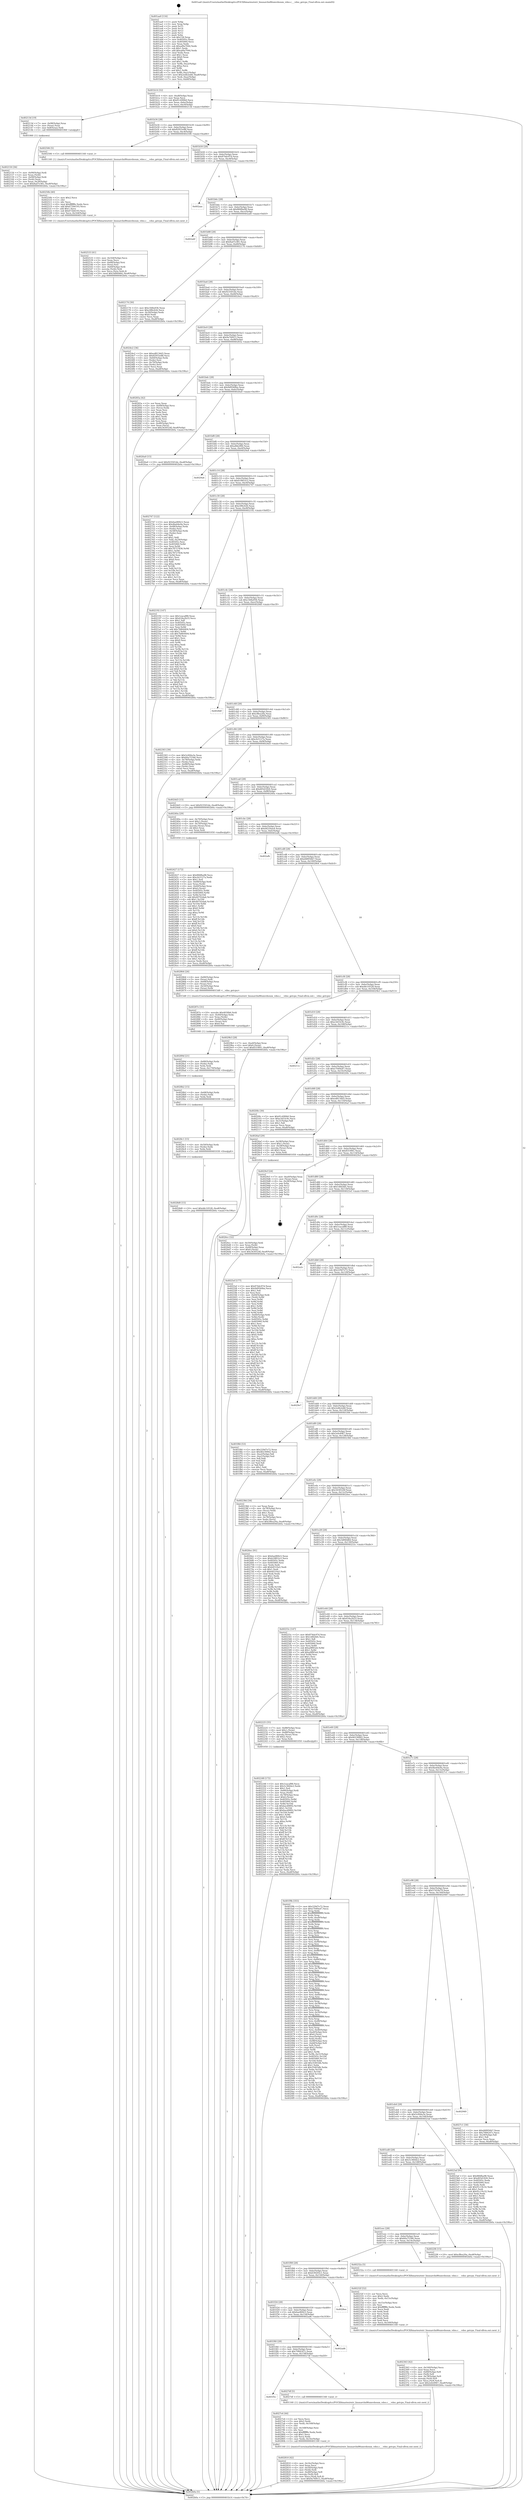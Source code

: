 digraph "0x401aa0" {
  label = "0x401aa0 (/mnt/c/Users/mathe/Desktop/tcc/POCII/binaries/extr_linuxarchx86umvdsoum_vdso.c___vdso_getcpu_Final-ollvm.out::main(0))"
  labelloc = "t"
  node[shape=record]

  Entry [label="",width=0.3,height=0.3,shape=circle,fillcolor=black,style=filled]
  "0x401b14" [label="{
     0x401b14 [32]\l
     | [instrs]\l
     &nbsp;&nbsp;0x401b14 \<+6\>: mov -0xa8(%rbp),%eax\l
     &nbsp;&nbsp;0x401b1a \<+2\>: mov %eax,%ecx\l
     &nbsp;&nbsp;0x401b1c \<+6\>: sub $0x81c690b0,%ecx\l
     &nbsp;&nbsp;0x401b22 \<+6\>: mov %eax,-0xbc(%rbp)\l
     &nbsp;&nbsp;0x401b28 \<+6\>: mov %ecx,-0xc0(%rbp)\l
     &nbsp;&nbsp;0x401b2e \<+6\>: je 000000000040213d \<main+0x69d\>\l
  }"]
  "0x40213d" [label="{
     0x40213d [19]\l
     | [instrs]\l
     &nbsp;&nbsp;0x40213d \<+7\>: mov -0x98(%rbp),%rax\l
     &nbsp;&nbsp;0x402144 \<+3\>: mov (%rax),%rax\l
     &nbsp;&nbsp;0x402147 \<+4\>: mov 0x8(%rax),%rdi\l
     &nbsp;&nbsp;0x40214b \<+5\>: call 0000000000401060 \<atoi@plt\>\l
     | [calls]\l
     &nbsp;&nbsp;0x401060 \{1\} (unknown)\l
  }"]
  "0x401b34" [label="{
     0x401b34 [28]\l
     | [instrs]\l
     &nbsp;&nbsp;0x401b34 \<+5\>: jmp 0000000000401b39 \<main+0x99\>\l
     &nbsp;&nbsp;0x401b39 \<+6\>: mov -0xbc(%rbp),%eax\l
     &nbsp;&nbsp;0x401b3f \<+5\>: sub $0x82955e88,%eax\l
     &nbsp;&nbsp;0x401b44 \<+6\>: mov %eax,-0xc4(%rbp)\l
     &nbsp;&nbsp;0x401b4a \<+6\>: je 0000000000402506 \<main+0xa66\>\l
  }"]
  Exit [label="",width=0.3,height=0.3,shape=circle,fillcolor=black,style=filled,peripheries=2]
  "0x402506" [label="{
     0x402506 [5]\l
     | [instrs]\l
     &nbsp;&nbsp;0x402506 \<+5\>: call 0000000000401160 \<next_i\>\l
     | [calls]\l
     &nbsp;&nbsp;0x401160 \{1\} (/mnt/c/Users/mathe/Desktop/tcc/POCII/binaries/extr_linuxarchx86umvdsoum_vdso.c___vdso_getcpu_Final-ollvm.out::next_i)\l
  }"]
  "0x401b50" [label="{
     0x401b50 [28]\l
     | [instrs]\l
     &nbsp;&nbsp;0x401b50 \<+5\>: jmp 0000000000401b55 \<main+0xb5\>\l
     &nbsp;&nbsp;0x401b55 \<+6\>: mov -0xbc(%rbp),%eax\l
     &nbsp;&nbsp;0x401b5b \<+5\>: sub $0x874dc97d,%eax\l
     &nbsp;&nbsp;0x401b60 \<+6\>: mov %eax,-0xc8(%rbp)\l
     &nbsp;&nbsp;0x401b66 \<+6\>: je 0000000000402aac \<main+0x100c\>\l
  }"]
  "0x4028d0" [label="{
     0x4028d0 [15]\l
     | [instrs]\l
     &nbsp;&nbsp;0x4028d0 \<+10\>: movl $0xddc10528,-0xa8(%rbp)\l
     &nbsp;&nbsp;0x4028da \<+5\>: jmp 0000000000402b0a \<main+0x106a\>\l
  }"]
  "0x402aac" [label="{
     0x402aac\l
  }", style=dashed]
  "0x401b6c" [label="{
     0x401b6c [28]\l
     | [instrs]\l
     &nbsp;&nbsp;0x401b6c \<+5\>: jmp 0000000000401b71 \<main+0xd1\>\l
     &nbsp;&nbsp;0x401b71 \<+6\>: mov -0xbc(%rbp),%eax\l
     &nbsp;&nbsp;0x401b77 \<+5\>: sub $0x884fba98,%eax\l
     &nbsp;&nbsp;0x401b7c \<+6\>: mov %eax,-0xcc(%rbp)\l
     &nbsp;&nbsp;0x401b82 \<+6\>: je 0000000000402a6f \<main+0xfcf\>\l
  }"]
  "0x4028c1" [label="{
     0x4028c1 [15]\l
     | [instrs]\l
     &nbsp;&nbsp;0x4028c1 \<+4\>: mov -0x50(%rbp),%rdx\l
     &nbsp;&nbsp;0x4028c5 \<+3\>: mov (%rdx),%rdx\l
     &nbsp;&nbsp;0x4028c8 \<+3\>: mov %rdx,%rdi\l
     &nbsp;&nbsp;0x4028cb \<+5\>: call 0000000000401030 \<free@plt\>\l
     | [calls]\l
     &nbsp;&nbsp;0x401030 \{1\} (unknown)\l
  }"]
  "0x402a6f" [label="{
     0x402a6f\l
  }", style=dashed]
  "0x401b88" [label="{
     0x401b88 [28]\l
     | [instrs]\l
     &nbsp;&nbsp;0x401b88 \<+5\>: jmp 0000000000401b8d \<main+0xed\>\l
     &nbsp;&nbsp;0x401b8d \<+6\>: mov -0xbc(%rbp),%eax\l
     &nbsp;&nbsp;0x401b93 \<+5\>: sub $0x8ad7e381,%eax\l
     &nbsp;&nbsp;0x401b98 \<+6\>: mov %eax,-0xd0(%rbp)\l
     &nbsp;&nbsp;0x401b9e \<+6\>: je 0000000000402174 \<main+0x6d4\>\l
  }"]
  "0x4028b2" [label="{
     0x4028b2 [15]\l
     | [instrs]\l
     &nbsp;&nbsp;0x4028b2 \<+4\>: mov -0x68(%rbp),%rdx\l
     &nbsp;&nbsp;0x4028b6 \<+3\>: mov (%rdx),%rdx\l
     &nbsp;&nbsp;0x4028b9 \<+3\>: mov %rdx,%rdi\l
     &nbsp;&nbsp;0x4028bc \<+5\>: call 0000000000401030 \<free@plt\>\l
     | [calls]\l
     &nbsp;&nbsp;0x401030 \{1\} (unknown)\l
  }"]
  "0x402174" [label="{
     0x402174 [30]\l
     | [instrs]\l
     &nbsp;&nbsp;0x402174 \<+5\>: mov $0xc568a936,%eax\l
     &nbsp;&nbsp;0x402179 \<+5\>: mov $0xc0f6c626,%ecx\l
     &nbsp;&nbsp;0x40217e \<+3\>: mov -0x30(%rbp),%edx\l
     &nbsp;&nbsp;0x402181 \<+3\>: cmp $0x0,%edx\l
     &nbsp;&nbsp;0x402184 \<+3\>: cmove %ecx,%eax\l
     &nbsp;&nbsp;0x402187 \<+6\>: mov %eax,-0xa8(%rbp)\l
     &nbsp;&nbsp;0x40218d \<+5\>: jmp 0000000000402b0a \<main+0x106a\>\l
  }"]
  "0x401ba4" [label="{
     0x401ba4 [28]\l
     | [instrs]\l
     &nbsp;&nbsp;0x401ba4 \<+5\>: jmp 0000000000401ba9 \<main+0x109\>\l
     &nbsp;&nbsp;0x401ba9 \<+6\>: mov -0xbc(%rbp),%eax\l
     &nbsp;&nbsp;0x401baf \<+5\>: sub $0x923501de,%eax\l
     &nbsp;&nbsp;0x401bb4 \<+6\>: mov %eax,-0xd4(%rbp)\l
     &nbsp;&nbsp;0x401bba \<+6\>: je 00000000004024e2 \<main+0xa42\>\l
  }"]
  "0x40289d" [label="{
     0x40289d [21]\l
     | [instrs]\l
     &nbsp;&nbsp;0x40289d \<+4\>: mov -0x80(%rbp),%rdx\l
     &nbsp;&nbsp;0x4028a1 \<+3\>: mov (%rdx),%rdx\l
     &nbsp;&nbsp;0x4028a4 \<+3\>: mov %rdx,%rdi\l
     &nbsp;&nbsp;0x4028a7 \<+6\>: mov %eax,-0x170(%rbp)\l
     &nbsp;&nbsp;0x4028ad \<+5\>: call 0000000000401030 \<free@plt\>\l
     | [calls]\l
     &nbsp;&nbsp;0x401030 \{1\} (unknown)\l
  }"]
  "0x4024e2" [label="{
     0x4024e2 [36]\l
     | [instrs]\l
     &nbsp;&nbsp;0x4024e2 \<+5\>: mov $0xed8134d3,%eax\l
     &nbsp;&nbsp;0x4024e7 \<+5\>: mov $0x82955e88,%ecx\l
     &nbsp;&nbsp;0x4024ec \<+4\>: mov -0x60(%rbp),%rdx\l
     &nbsp;&nbsp;0x4024f0 \<+2\>: mov (%rdx),%esi\l
     &nbsp;&nbsp;0x4024f2 \<+4\>: mov -0x70(%rbp),%rdx\l
     &nbsp;&nbsp;0x4024f6 \<+2\>: cmp (%rdx),%esi\l
     &nbsp;&nbsp;0x4024f8 \<+3\>: cmovl %ecx,%eax\l
     &nbsp;&nbsp;0x4024fb \<+6\>: mov %eax,-0xa8(%rbp)\l
     &nbsp;&nbsp;0x402501 \<+5\>: jmp 0000000000402b0a \<main+0x106a\>\l
  }"]
  "0x401bc0" [label="{
     0x401bc0 [28]\l
     | [instrs]\l
     &nbsp;&nbsp;0x401bc0 \<+5\>: jmp 0000000000401bc5 \<main+0x125\>\l
     &nbsp;&nbsp;0x401bc5 \<+6\>: mov -0xbc(%rbp),%eax\l
     &nbsp;&nbsp;0x401bcb \<+5\>: sub $0x9a76f415,%eax\l
     &nbsp;&nbsp;0x401bd0 \<+6\>: mov %eax,-0xd8(%rbp)\l
     &nbsp;&nbsp;0x401bd6 \<+6\>: je 000000000040283a \<main+0xd9a\>\l
  }"]
  "0x40287e" [label="{
     0x40287e [31]\l
     | [instrs]\l
     &nbsp;&nbsp;0x40287e \<+10\>: movabs $0x4030b6,%rdi\l
     &nbsp;&nbsp;0x402888 \<+4\>: mov -0x40(%rbp),%rdx\l
     &nbsp;&nbsp;0x40288c \<+3\>: mov %rax,(%rdx)\l
     &nbsp;&nbsp;0x40288f \<+4\>: mov -0x40(%rbp),%rax\l
     &nbsp;&nbsp;0x402893 \<+3\>: mov (%rax),%rsi\l
     &nbsp;&nbsp;0x402896 \<+2\>: mov $0x0,%al\l
     &nbsp;&nbsp;0x402898 \<+5\>: call 0000000000401040 \<printf@plt\>\l
     | [calls]\l
     &nbsp;&nbsp;0x401040 \{1\} (unknown)\l
  }"]
  "0x40283a" [label="{
     0x40283a [42]\l
     | [instrs]\l
     &nbsp;&nbsp;0x40283a \<+2\>: xor %eax,%eax\l
     &nbsp;&nbsp;0x40283c \<+4\>: mov -0x48(%rbp),%rcx\l
     &nbsp;&nbsp;0x402840 \<+2\>: mov (%rcx),%edx\l
     &nbsp;&nbsp;0x402842 \<+2\>: mov %eax,%esi\l
     &nbsp;&nbsp;0x402844 \<+2\>: sub %edx,%esi\l
     &nbsp;&nbsp;0x402846 \<+2\>: mov %eax,%edx\l
     &nbsp;&nbsp;0x402848 \<+3\>: sub $0x1,%edx\l
     &nbsp;&nbsp;0x40284b \<+2\>: add %edx,%esi\l
     &nbsp;&nbsp;0x40284d \<+2\>: sub %esi,%eax\l
     &nbsp;&nbsp;0x40284f \<+4\>: mov -0x48(%rbp),%rcx\l
     &nbsp;&nbsp;0x402853 \<+2\>: mov %eax,(%rcx)\l
     &nbsp;&nbsp;0x402855 \<+10\>: movl $0x3430524f,-0xa8(%rbp)\l
     &nbsp;&nbsp;0x40285f \<+5\>: jmp 0000000000402b0a \<main+0x106a\>\l
  }"]
  "0x401bdc" [label="{
     0x401bdc [28]\l
     | [instrs]\l
     &nbsp;&nbsp;0x401bdc \<+5\>: jmp 0000000000401be1 \<main+0x141\>\l
     &nbsp;&nbsp;0x401be1 \<+6\>: mov -0xbc(%rbp),%eax\l
     &nbsp;&nbsp;0x401be7 \<+5\>: sub $0x9d9560ba,%eax\l
     &nbsp;&nbsp;0x401bec \<+6\>: mov %eax,-0xdc(%rbp)\l
     &nbsp;&nbsp;0x401bf2 \<+6\>: je 00000000004026a0 \<main+0xc00\>\l
  }"]
  "0x402810" [label="{
     0x402810 [42]\l
     | [instrs]\l
     &nbsp;&nbsp;0x402810 \<+6\>: mov -0x16c(%rbp),%ecx\l
     &nbsp;&nbsp;0x402816 \<+3\>: imul %eax,%ecx\l
     &nbsp;&nbsp;0x402819 \<+4\>: mov -0x50(%rbp),%rdi\l
     &nbsp;&nbsp;0x40281d \<+3\>: mov (%rdi),%rdi\l
     &nbsp;&nbsp;0x402820 \<+4\>: mov -0x48(%rbp),%r8\l
     &nbsp;&nbsp;0x402824 \<+3\>: movslq (%r8),%r8\l
     &nbsp;&nbsp;0x402827 \<+4\>: mov %ecx,(%rdi,%r8,4)\l
     &nbsp;&nbsp;0x40282b \<+10\>: movl $0x9a76f415,-0xa8(%rbp)\l
     &nbsp;&nbsp;0x402835 \<+5\>: jmp 0000000000402b0a \<main+0x106a\>\l
  }"]
  "0x4026a0" [label="{
     0x4026a0 [15]\l
     | [instrs]\l
     &nbsp;&nbsp;0x4026a0 \<+10\>: movl $0x923501de,-0xa8(%rbp)\l
     &nbsp;&nbsp;0x4026aa \<+5\>: jmp 0000000000402b0a \<main+0x106a\>\l
  }"]
  "0x401bf8" [label="{
     0x401bf8 [28]\l
     | [instrs]\l
     &nbsp;&nbsp;0x401bf8 \<+5\>: jmp 0000000000401bfd \<main+0x15d\>\l
     &nbsp;&nbsp;0x401bfd \<+6\>: mov -0xbc(%rbp),%eax\l
     &nbsp;&nbsp;0x401c03 \<+5\>: sub $0xafbb2f66,%eax\l
     &nbsp;&nbsp;0x401c08 \<+6\>: mov %eax,-0xe0(%rbp)\l
     &nbsp;&nbsp;0x401c0e \<+6\>: je 00000000004029a4 \<main+0xf04\>\l
  }"]
  "0x4027e4" [label="{
     0x4027e4 [44]\l
     | [instrs]\l
     &nbsp;&nbsp;0x4027e4 \<+2\>: xor %ecx,%ecx\l
     &nbsp;&nbsp;0x4027e6 \<+5\>: mov $0x2,%edx\l
     &nbsp;&nbsp;0x4027eb \<+6\>: mov %edx,-0x168(%rbp)\l
     &nbsp;&nbsp;0x4027f1 \<+1\>: cltd\l
     &nbsp;&nbsp;0x4027f2 \<+6\>: mov -0x168(%rbp),%esi\l
     &nbsp;&nbsp;0x4027f8 \<+2\>: idiv %esi\l
     &nbsp;&nbsp;0x4027fa \<+6\>: imul $0xfffffffe,%edx,%edx\l
     &nbsp;&nbsp;0x402800 \<+3\>: sub $0x1,%ecx\l
     &nbsp;&nbsp;0x402803 \<+2\>: sub %ecx,%edx\l
     &nbsp;&nbsp;0x402805 \<+6\>: mov %edx,-0x16c(%rbp)\l
     &nbsp;&nbsp;0x40280b \<+5\>: call 0000000000401160 \<next_i\>\l
     | [calls]\l
     &nbsp;&nbsp;0x401160 \{1\} (/mnt/c/Users/mathe/Desktop/tcc/POCII/binaries/extr_linuxarchx86umvdsoum_vdso.c___vdso_getcpu_Final-ollvm.out::next_i)\l
  }"]
  "0x4029a4" [label="{
     0x4029a4\l
  }", style=dashed]
  "0x401c14" [label="{
     0x401c14 [28]\l
     | [instrs]\l
     &nbsp;&nbsp;0x401c14 \<+5\>: jmp 0000000000401c19 \<main+0x179\>\l
     &nbsp;&nbsp;0x401c19 \<+6\>: mov -0xbc(%rbp),%eax\l
     &nbsp;&nbsp;0x401c1f \<+5\>: sub $0xb18852c2,%eax\l
     &nbsp;&nbsp;0x401c24 \<+6\>: mov %eax,-0xe4(%rbp)\l
     &nbsp;&nbsp;0x401c2a \<+6\>: je 0000000000402747 \<main+0xca7\>\l
  }"]
  "0x401f5c" [label="{
     0x401f5c\l
  }", style=dashed]
  "0x402747" [label="{
     0x402747 [122]\l
     | [instrs]\l
     &nbsp;&nbsp;0x402747 \<+5\>: mov $0x6ae800c5,%eax\l
     &nbsp;&nbsp;0x40274c \<+5\>: mov $0x4be64e9a,%ecx\l
     &nbsp;&nbsp;0x402751 \<+4\>: mov -0x48(%rbp),%rdx\l
     &nbsp;&nbsp;0x402755 \<+2\>: mov (%rdx),%esi\l
     &nbsp;&nbsp;0x402757 \<+4\>: mov -0x58(%rbp),%rdx\l
     &nbsp;&nbsp;0x40275b \<+2\>: cmp (%rdx),%esi\l
     &nbsp;&nbsp;0x40275d \<+4\>: setl %dil\l
     &nbsp;&nbsp;0x402761 \<+4\>: and $0x1,%dil\l
     &nbsp;&nbsp;0x402765 \<+4\>: mov %dil,-0x29(%rbp)\l
     &nbsp;&nbsp;0x402769 \<+7\>: mov 0x40505c,%esi\l
     &nbsp;&nbsp;0x402770 \<+8\>: mov 0x405060,%r8d\l
     &nbsp;&nbsp;0x402778 \<+3\>: mov %esi,%r9d\l
     &nbsp;&nbsp;0x40277b \<+7\>: add $0x78727836,%r9d\l
     &nbsp;&nbsp;0x402782 \<+4\>: sub $0x1,%r9d\l
     &nbsp;&nbsp;0x402786 \<+7\>: sub $0x78727836,%r9d\l
     &nbsp;&nbsp;0x40278d \<+4\>: imul %r9d,%esi\l
     &nbsp;&nbsp;0x402791 \<+3\>: and $0x1,%esi\l
     &nbsp;&nbsp;0x402794 \<+3\>: cmp $0x0,%esi\l
     &nbsp;&nbsp;0x402797 \<+4\>: sete %dil\l
     &nbsp;&nbsp;0x40279b \<+4\>: cmp $0xa,%r8d\l
     &nbsp;&nbsp;0x40279f \<+4\>: setl %r10b\l
     &nbsp;&nbsp;0x4027a3 \<+3\>: mov %dil,%r11b\l
     &nbsp;&nbsp;0x4027a6 \<+3\>: and %r10b,%r11b\l
     &nbsp;&nbsp;0x4027a9 \<+3\>: xor %r10b,%dil\l
     &nbsp;&nbsp;0x4027ac \<+3\>: or %dil,%r11b\l
     &nbsp;&nbsp;0x4027af \<+4\>: test $0x1,%r11b\l
     &nbsp;&nbsp;0x4027b3 \<+3\>: cmovne %ecx,%eax\l
     &nbsp;&nbsp;0x4027b6 \<+6\>: mov %eax,-0xa8(%rbp)\l
     &nbsp;&nbsp;0x4027bc \<+5\>: jmp 0000000000402b0a \<main+0x106a\>\l
  }"]
  "0x401c30" [label="{
     0x401c30 [28]\l
     | [instrs]\l
     &nbsp;&nbsp;0x401c30 \<+5\>: jmp 0000000000401c35 \<main+0x195\>\l
     &nbsp;&nbsp;0x401c35 \<+6\>: mov -0xbc(%rbp),%eax\l
     &nbsp;&nbsp;0x401c3b \<+5\>: sub $0xc0f6c626,%eax\l
     &nbsp;&nbsp;0x401c40 \<+6\>: mov %eax,-0xe8(%rbp)\l
     &nbsp;&nbsp;0x401c46 \<+6\>: je 0000000000402192 \<main+0x6f2\>\l
  }"]
  "0x4027df" [label="{
     0x4027df [5]\l
     | [instrs]\l
     &nbsp;&nbsp;0x4027df \<+5\>: call 0000000000401160 \<next_i\>\l
     | [calls]\l
     &nbsp;&nbsp;0x401160 \{1\} (/mnt/c/Users/mathe/Desktop/tcc/POCII/binaries/extr_linuxarchx86umvdsoum_vdso.c___vdso_getcpu_Final-ollvm.out::next_i)\l
  }"]
  "0x402192" [label="{
     0x402192 [147]\l
     | [instrs]\l
     &nbsp;&nbsp;0x402192 \<+5\>: mov $0x1eacaf88,%eax\l
     &nbsp;&nbsp;0x402197 \<+5\>: mov $0x434a2b33,%ecx\l
     &nbsp;&nbsp;0x40219c \<+2\>: mov $0x1,%dl\l
     &nbsp;&nbsp;0x40219e \<+7\>: mov 0x40505c,%esi\l
     &nbsp;&nbsp;0x4021a5 \<+7\>: mov 0x405060,%edi\l
     &nbsp;&nbsp;0x4021ac \<+3\>: mov %esi,%r8d\l
     &nbsp;&nbsp;0x4021af \<+7\>: add $0x7b864404,%r8d\l
     &nbsp;&nbsp;0x4021b6 \<+4\>: sub $0x1,%r8d\l
     &nbsp;&nbsp;0x4021ba \<+7\>: sub $0x7b864404,%r8d\l
     &nbsp;&nbsp;0x4021c1 \<+4\>: imul %r8d,%esi\l
     &nbsp;&nbsp;0x4021c5 \<+3\>: and $0x1,%esi\l
     &nbsp;&nbsp;0x4021c8 \<+3\>: cmp $0x0,%esi\l
     &nbsp;&nbsp;0x4021cb \<+4\>: sete %r9b\l
     &nbsp;&nbsp;0x4021cf \<+3\>: cmp $0xa,%edi\l
     &nbsp;&nbsp;0x4021d2 \<+4\>: setl %r10b\l
     &nbsp;&nbsp;0x4021d6 \<+3\>: mov %r9b,%r11b\l
     &nbsp;&nbsp;0x4021d9 \<+4\>: xor $0xff,%r11b\l
     &nbsp;&nbsp;0x4021dd \<+3\>: mov %r10b,%bl\l
     &nbsp;&nbsp;0x4021e0 \<+3\>: xor $0xff,%bl\l
     &nbsp;&nbsp;0x4021e3 \<+3\>: xor $0x0,%dl\l
     &nbsp;&nbsp;0x4021e6 \<+3\>: mov %r11b,%r14b\l
     &nbsp;&nbsp;0x4021e9 \<+4\>: and $0x0,%r14b\l
     &nbsp;&nbsp;0x4021ed \<+3\>: and %dl,%r9b\l
     &nbsp;&nbsp;0x4021f0 \<+3\>: mov %bl,%r15b\l
     &nbsp;&nbsp;0x4021f3 \<+4\>: and $0x0,%r15b\l
     &nbsp;&nbsp;0x4021f7 \<+3\>: and %dl,%r10b\l
     &nbsp;&nbsp;0x4021fa \<+3\>: or %r9b,%r14b\l
     &nbsp;&nbsp;0x4021fd \<+3\>: or %r10b,%r15b\l
     &nbsp;&nbsp;0x402200 \<+3\>: xor %r15b,%r14b\l
     &nbsp;&nbsp;0x402203 \<+3\>: or %bl,%r11b\l
     &nbsp;&nbsp;0x402206 \<+4\>: xor $0xff,%r11b\l
     &nbsp;&nbsp;0x40220a \<+3\>: or $0x0,%dl\l
     &nbsp;&nbsp;0x40220d \<+3\>: and %dl,%r11b\l
     &nbsp;&nbsp;0x402210 \<+3\>: or %r11b,%r14b\l
     &nbsp;&nbsp;0x402213 \<+4\>: test $0x1,%r14b\l
     &nbsp;&nbsp;0x402217 \<+3\>: cmovne %ecx,%eax\l
     &nbsp;&nbsp;0x40221a \<+6\>: mov %eax,-0xa8(%rbp)\l
     &nbsp;&nbsp;0x402220 \<+5\>: jmp 0000000000402b0a \<main+0x106a\>\l
  }"]
  "0x401c4c" [label="{
     0x401c4c [28]\l
     | [instrs]\l
     &nbsp;&nbsp;0x401c4c \<+5\>: jmp 0000000000401c51 \<main+0x1b1\>\l
     &nbsp;&nbsp;0x401c51 \<+6\>: mov -0xbc(%rbp),%eax\l
     &nbsp;&nbsp;0x401c57 \<+5\>: sub $0xc568a936,%eax\l
     &nbsp;&nbsp;0x401c5c \<+6\>: mov %eax,-0xec(%rbp)\l
     &nbsp;&nbsp;0x401c62 \<+6\>: je 00000000004028df \<main+0xe3f\>\l
  }"]
  "0x401f40" [label="{
     0x401f40 [28]\l
     | [instrs]\l
     &nbsp;&nbsp;0x401f40 \<+5\>: jmp 0000000000401f45 \<main+0x4a5\>\l
     &nbsp;&nbsp;0x401f45 \<+6\>: mov -0xbc(%rbp),%eax\l
     &nbsp;&nbsp;0x401f4b \<+5\>: sub $0x7084247c,%eax\l
     &nbsp;&nbsp;0x401f50 \<+6\>: mov %eax,-0x158(%rbp)\l
     &nbsp;&nbsp;0x401f56 \<+6\>: je 00000000004027df \<main+0xd3f\>\l
  }"]
  "0x4028df" [label="{
     0x4028df\l
  }", style=dashed]
  "0x401c68" [label="{
     0x401c68 [28]\l
     | [instrs]\l
     &nbsp;&nbsp;0x401c68 \<+5\>: jmp 0000000000401c6d \<main+0x1cd\>\l
     &nbsp;&nbsp;0x401c6d \<+6\>: mov -0xbc(%rbp),%eax\l
     &nbsp;&nbsp;0x401c73 \<+5\>: sub $0xcf8ea20a,%eax\l
     &nbsp;&nbsp;0x401c78 \<+6\>: mov %eax,-0xf0(%rbp)\l
     &nbsp;&nbsp;0x401c7e \<+6\>: je 0000000000402303 \<main+0x863\>\l
  }"]
  "0x402ad6" [label="{
     0x402ad6\l
  }", style=dashed]
  "0x402303" [label="{
     0x402303 [39]\l
     | [instrs]\l
     &nbsp;&nbsp;0x402303 \<+5\>: mov $0x5c004a3e,%eax\l
     &nbsp;&nbsp;0x402308 \<+5\>: mov $0x60a75346,%ecx\l
     &nbsp;&nbsp;0x40230d \<+4\>: mov -0x78(%rbp),%rdx\l
     &nbsp;&nbsp;0x402311 \<+2\>: mov (%rdx),%esi\l
     &nbsp;&nbsp;0x402313 \<+7\>: mov -0x88(%rbp),%rdx\l
     &nbsp;&nbsp;0x40231a \<+2\>: cmp (%rdx),%esi\l
     &nbsp;&nbsp;0x40231c \<+3\>: cmovl %ecx,%eax\l
     &nbsp;&nbsp;0x40231f \<+6\>: mov %eax,-0xa8(%rbp)\l
     &nbsp;&nbsp;0x402325 \<+5\>: jmp 0000000000402b0a \<main+0x106a\>\l
  }"]
  "0x401c84" [label="{
     0x401c84 [28]\l
     | [instrs]\l
     &nbsp;&nbsp;0x401c84 \<+5\>: jmp 0000000000401c89 \<main+0x1e9\>\l
     &nbsp;&nbsp;0x401c89 \<+6\>: mov -0xbc(%rbp),%eax\l
     &nbsp;&nbsp;0x401c8f \<+5\>: sub $0xcfe5127a,%eax\l
     &nbsp;&nbsp;0x401c94 \<+6\>: mov %eax,-0xf4(%rbp)\l
     &nbsp;&nbsp;0x401c9a \<+6\>: je 00000000004024d3 \<main+0xa33\>\l
  }"]
  "0x401f24" [label="{
     0x401f24 [28]\l
     | [instrs]\l
     &nbsp;&nbsp;0x401f24 \<+5\>: jmp 0000000000401f29 \<main+0x489\>\l
     &nbsp;&nbsp;0x401f29 \<+6\>: mov -0xbc(%rbp),%eax\l
     &nbsp;&nbsp;0x401f2f \<+5\>: sub $0x6ae800c5,%eax\l
     &nbsp;&nbsp;0x401f34 \<+6\>: mov %eax,-0x154(%rbp)\l
     &nbsp;&nbsp;0x401f3a \<+6\>: je 0000000000402ad6 \<main+0x1036\>\l
  }"]
  "0x4024d3" [label="{
     0x4024d3 [15]\l
     | [instrs]\l
     &nbsp;&nbsp;0x4024d3 \<+10\>: movl $0x923501de,-0xa8(%rbp)\l
     &nbsp;&nbsp;0x4024dd \<+5\>: jmp 0000000000402b0a \<main+0x106a\>\l
  }"]
  "0x401ca0" [label="{
     0x401ca0 [28]\l
     | [instrs]\l
     &nbsp;&nbsp;0x401ca0 \<+5\>: jmp 0000000000401ca5 \<main+0x205\>\l
     &nbsp;&nbsp;0x401ca5 \<+6\>: mov -0xbc(%rbp),%eax\l
     &nbsp;&nbsp;0x401cab \<+5\>: sub $0xd05d1826,%eax\l
     &nbsp;&nbsp;0x401cb0 \<+6\>: mov %eax,-0xf8(%rbp)\l
     &nbsp;&nbsp;0x401cb6 \<+6\>: je 000000000040240a \<main+0x96a\>\l
  }"]
  "0x4028ee" [label="{
     0x4028ee\l
  }", style=dashed]
  "0x40240a" [label="{
     0x40240a [29]\l
     | [instrs]\l
     &nbsp;&nbsp;0x40240a \<+4\>: mov -0x70(%rbp),%rax\l
     &nbsp;&nbsp;0x40240e \<+6\>: movl $0x1,(%rax)\l
     &nbsp;&nbsp;0x402414 \<+4\>: mov -0x70(%rbp),%rax\l
     &nbsp;&nbsp;0x402418 \<+3\>: movslq (%rax),%rax\l
     &nbsp;&nbsp;0x40241b \<+4\>: shl $0x2,%rax\l
     &nbsp;&nbsp;0x40241f \<+3\>: mov %rax,%rdi\l
     &nbsp;&nbsp;0x402422 \<+5\>: call 0000000000401050 \<malloc@plt\>\l
     | [calls]\l
     &nbsp;&nbsp;0x401050 \{1\} (unknown)\l
  }"]
  "0x401cbc" [label="{
     0x401cbc [28]\l
     | [instrs]\l
     &nbsp;&nbsp;0x401cbc \<+5\>: jmp 0000000000401cc1 \<main+0x221\>\l
     &nbsp;&nbsp;0x401cc1 \<+6\>: mov -0xbc(%rbp),%eax\l
     &nbsp;&nbsp;0x401cc7 \<+5\>: sub $0xd4250ae4,%eax\l
     &nbsp;&nbsp;0x401ccc \<+6\>: mov %eax,-0xfc(%rbp)\l
     &nbsp;&nbsp;0x401cd2 \<+6\>: je 0000000000402afb \<main+0x105b\>\l
  }"]
  "0x4026cc" [label="{
     0x4026cc [32]\l
     | [instrs]\l
     &nbsp;&nbsp;0x4026cc \<+4\>: mov -0x50(%rbp),%rdi\l
     &nbsp;&nbsp;0x4026d0 \<+3\>: mov %rax,(%rdi)\l
     &nbsp;&nbsp;0x4026d3 \<+4\>: mov -0x48(%rbp),%rax\l
     &nbsp;&nbsp;0x4026d7 \<+6\>: movl $0x0,(%rax)\l
     &nbsp;&nbsp;0x4026dd \<+10\>: movl $0x3430524f,-0xa8(%rbp)\l
     &nbsp;&nbsp;0x4026e7 \<+5\>: jmp 0000000000402b0a \<main+0x106a\>\l
  }"]
  "0x402afb" [label="{
     0x402afb\l
  }", style=dashed]
  "0x401cd8" [label="{
     0x401cd8 [28]\l
     | [instrs]\l
     &nbsp;&nbsp;0x401cd8 \<+5\>: jmp 0000000000401cdd \<main+0x23d\>\l
     &nbsp;&nbsp;0x401cdd \<+6\>: mov -0xbc(%rbp),%eax\l
     &nbsp;&nbsp;0x401ce3 \<+5\>: sub $0xd48956b7,%eax\l
     &nbsp;&nbsp;0x401ce8 \<+6\>: mov %eax,-0x100(%rbp)\l
     &nbsp;&nbsp;0x401cee \<+6\>: je 0000000000402864 \<main+0xdc4\>\l
  }"]
  "0x402533" [label="{
     0x402533 [41]\l
     | [instrs]\l
     &nbsp;&nbsp;0x402533 \<+6\>: mov -0x164(%rbp),%ecx\l
     &nbsp;&nbsp;0x402539 \<+3\>: imul %eax,%ecx\l
     &nbsp;&nbsp;0x40253c \<+4\>: mov -0x68(%rbp),%rsi\l
     &nbsp;&nbsp;0x402540 \<+3\>: mov (%rsi),%rsi\l
     &nbsp;&nbsp;0x402543 \<+4\>: mov -0x60(%rbp),%rdi\l
     &nbsp;&nbsp;0x402547 \<+3\>: movslq (%rdi),%rdi\l
     &nbsp;&nbsp;0x40254a \<+3\>: mov %ecx,(%rsi,%rdi,4)\l
     &nbsp;&nbsp;0x40254d \<+10\>: movl $0x3df40d64,-0xa8(%rbp)\l
     &nbsp;&nbsp;0x402557 \<+5\>: jmp 0000000000402b0a \<main+0x106a\>\l
  }"]
  "0x402864" [label="{
     0x402864 [26]\l
     | [instrs]\l
     &nbsp;&nbsp;0x402864 \<+4\>: mov -0x80(%rbp),%rax\l
     &nbsp;&nbsp;0x402868 \<+3\>: mov (%rax),%rdi\l
     &nbsp;&nbsp;0x40286b \<+4\>: mov -0x68(%rbp),%rax\l
     &nbsp;&nbsp;0x40286f \<+3\>: mov (%rax),%rsi\l
     &nbsp;&nbsp;0x402872 \<+4\>: mov -0x50(%rbp),%rax\l
     &nbsp;&nbsp;0x402876 \<+3\>: mov (%rax),%rdx\l
     &nbsp;&nbsp;0x402879 \<+5\>: call 00000000004015d0 \<__vdso_getcpu\>\l
     | [calls]\l
     &nbsp;&nbsp;0x4015d0 \{1\} (/mnt/c/Users/mathe/Desktop/tcc/POCII/binaries/extr_linuxarchx86umvdsoum_vdso.c___vdso_getcpu_Final-ollvm.out::__vdso_getcpu)\l
  }"]
  "0x401cf4" [label="{
     0x401cf4 [28]\l
     | [instrs]\l
     &nbsp;&nbsp;0x401cf4 \<+5\>: jmp 0000000000401cf9 \<main+0x259\>\l
     &nbsp;&nbsp;0x401cf9 \<+6\>: mov -0xbc(%rbp),%eax\l
     &nbsp;&nbsp;0x401cff \<+5\>: sub $0xddc10528,%eax\l
     &nbsp;&nbsp;0x401d04 \<+6\>: mov %eax,-0x104(%rbp)\l
     &nbsp;&nbsp;0x401d0a \<+6\>: je 00000000004029b3 \<main+0xf13\>\l
  }"]
  "0x40250b" [label="{
     0x40250b [40]\l
     | [instrs]\l
     &nbsp;&nbsp;0x40250b \<+5\>: mov $0x2,%ecx\l
     &nbsp;&nbsp;0x402510 \<+1\>: cltd\l
     &nbsp;&nbsp;0x402511 \<+2\>: idiv %ecx\l
     &nbsp;&nbsp;0x402513 \<+6\>: imul $0xfffffffe,%edx,%ecx\l
     &nbsp;&nbsp;0x402519 \<+6\>: add $0x672b6193,%ecx\l
     &nbsp;&nbsp;0x40251f \<+3\>: add $0x1,%ecx\l
     &nbsp;&nbsp;0x402522 \<+6\>: sub $0x672b6193,%ecx\l
     &nbsp;&nbsp;0x402528 \<+6\>: mov %ecx,-0x164(%rbp)\l
     &nbsp;&nbsp;0x40252e \<+5\>: call 0000000000401160 \<next_i\>\l
     | [calls]\l
     &nbsp;&nbsp;0x401160 \{1\} (/mnt/c/Users/mathe/Desktop/tcc/POCII/binaries/extr_linuxarchx86umvdsoum_vdso.c___vdso_getcpu_Final-ollvm.out::next_i)\l
  }"]
  "0x4029b3" [label="{
     0x4029b3 [28]\l
     | [instrs]\l
     &nbsp;&nbsp;0x4029b3 \<+7\>: mov -0xa0(%rbp),%rax\l
     &nbsp;&nbsp;0x4029ba \<+6\>: movl $0x0,(%rax)\l
     &nbsp;&nbsp;0x4029c0 \<+10\>: movl $0x8319f41,-0xa8(%rbp)\l
     &nbsp;&nbsp;0x4029ca \<+5\>: jmp 0000000000402b0a \<main+0x106a\>\l
  }"]
  "0x401d10" [label="{
     0x401d10 [28]\l
     | [instrs]\l
     &nbsp;&nbsp;0x401d10 \<+5\>: jmp 0000000000401d15 \<main+0x275\>\l
     &nbsp;&nbsp;0x401d15 \<+6\>: mov -0xbc(%rbp),%eax\l
     &nbsp;&nbsp;0x401d1b \<+5\>: sub $0xe3d33c9c,%eax\l
     &nbsp;&nbsp;0x401d20 \<+6\>: mov %eax,-0x108(%rbp)\l
     &nbsp;&nbsp;0x401d26 \<+6\>: je 000000000040211c \<main+0x67c\>\l
  }"]
  "0x402427" [label="{
     0x402427 [172]\l
     | [instrs]\l
     &nbsp;&nbsp;0x402427 \<+5\>: mov $0x884fba98,%ecx\l
     &nbsp;&nbsp;0x40242c \<+5\>: mov $0xcfe5127a,%edx\l
     &nbsp;&nbsp;0x402431 \<+3\>: mov $0x1,%sil\l
     &nbsp;&nbsp;0x402434 \<+4\>: mov -0x68(%rbp),%rdi\l
     &nbsp;&nbsp;0x402438 \<+3\>: mov %rax,(%rdi)\l
     &nbsp;&nbsp;0x40243b \<+4\>: mov -0x60(%rbp),%rax\l
     &nbsp;&nbsp;0x40243f \<+6\>: movl $0x0,(%rax)\l
     &nbsp;&nbsp;0x402445 \<+8\>: mov 0x40505c,%r8d\l
     &nbsp;&nbsp;0x40244d \<+8\>: mov 0x405060,%r9d\l
     &nbsp;&nbsp;0x402455 \<+3\>: mov %r8d,%r10d\l
     &nbsp;&nbsp;0x402458 \<+7\>: add $0x40702da6,%r10d\l
     &nbsp;&nbsp;0x40245f \<+4\>: sub $0x1,%r10d\l
     &nbsp;&nbsp;0x402463 \<+7\>: sub $0x40702da6,%r10d\l
     &nbsp;&nbsp;0x40246a \<+4\>: imul %r10d,%r8d\l
     &nbsp;&nbsp;0x40246e \<+4\>: and $0x1,%r8d\l
     &nbsp;&nbsp;0x402472 \<+4\>: cmp $0x0,%r8d\l
     &nbsp;&nbsp;0x402476 \<+4\>: sete %r11b\l
     &nbsp;&nbsp;0x40247a \<+4\>: cmp $0xa,%r9d\l
     &nbsp;&nbsp;0x40247e \<+3\>: setl %bl\l
     &nbsp;&nbsp;0x402481 \<+3\>: mov %r11b,%r14b\l
     &nbsp;&nbsp;0x402484 \<+4\>: xor $0xff,%r14b\l
     &nbsp;&nbsp;0x402488 \<+3\>: mov %bl,%r15b\l
     &nbsp;&nbsp;0x40248b \<+4\>: xor $0xff,%r15b\l
     &nbsp;&nbsp;0x40248f \<+4\>: xor $0x0,%sil\l
     &nbsp;&nbsp;0x402493 \<+3\>: mov %r14b,%r12b\l
     &nbsp;&nbsp;0x402496 \<+4\>: and $0x0,%r12b\l
     &nbsp;&nbsp;0x40249a \<+3\>: and %sil,%r11b\l
     &nbsp;&nbsp;0x40249d \<+3\>: mov %r15b,%r13b\l
     &nbsp;&nbsp;0x4024a0 \<+4\>: and $0x0,%r13b\l
     &nbsp;&nbsp;0x4024a4 \<+3\>: and %sil,%bl\l
     &nbsp;&nbsp;0x4024a7 \<+3\>: or %r11b,%r12b\l
     &nbsp;&nbsp;0x4024aa \<+3\>: or %bl,%r13b\l
     &nbsp;&nbsp;0x4024ad \<+3\>: xor %r13b,%r12b\l
     &nbsp;&nbsp;0x4024b0 \<+3\>: or %r15b,%r14b\l
     &nbsp;&nbsp;0x4024b3 \<+4\>: xor $0xff,%r14b\l
     &nbsp;&nbsp;0x4024b7 \<+4\>: or $0x0,%sil\l
     &nbsp;&nbsp;0x4024bb \<+3\>: and %sil,%r14b\l
     &nbsp;&nbsp;0x4024be \<+3\>: or %r14b,%r12b\l
     &nbsp;&nbsp;0x4024c1 \<+4\>: test $0x1,%r12b\l
     &nbsp;&nbsp;0x4024c5 \<+3\>: cmovne %edx,%ecx\l
     &nbsp;&nbsp;0x4024c8 \<+6\>: mov %ecx,-0xa8(%rbp)\l
     &nbsp;&nbsp;0x4024ce \<+5\>: jmp 0000000000402b0a \<main+0x106a\>\l
  }"]
  "0x40211c" [label="{
     0x40211c\l
  }", style=dashed]
  "0x401d2c" [label="{
     0x401d2c [28]\l
     | [instrs]\l
     &nbsp;&nbsp;0x401d2c \<+5\>: jmp 0000000000401d31 \<main+0x291\>\l
     &nbsp;&nbsp;0x401d31 \<+6\>: mov -0xbc(%rbp),%eax\l
     &nbsp;&nbsp;0x401d37 \<+5\>: sub $0xe7049a47,%eax\l
     &nbsp;&nbsp;0x401d3c \<+6\>: mov %eax,-0x10c(%rbp)\l
     &nbsp;&nbsp;0x401d42 \<+6\>: je 00000000004020fe \<main+0x65e\>\l
  }"]
  "0x402363" [label="{
     0x402363 [42]\l
     | [instrs]\l
     &nbsp;&nbsp;0x402363 \<+6\>: mov -0x160(%rbp),%ecx\l
     &nbsp;&nbsp;0x402369 \<+3\>: imul %eax,%ecx\l
     &nbsp;&nbsp;0x40236c \<+4\>: mov -0x80(%rbp),%r8\l
     &nbsp;&nbsp;0x402370 \<+3\>: mov (%r8),%r8\l
     &nbsp;&nbsp;0x402373 \<+4\>: mov -0x78(%rbp),%r9\l
     &nbsp;&nbsp;0x402377 \<+3\>: movslq (%r9),%r9\l
     &nbsp;&nbsp;0x40237a \<+4\>: mov %ecx,(%r8,%r9,4)\l
     &nbsp;&nbsp;0x40237e \<+10\>: movl $0x2efe4967,-0xa8(%rbp)\l
     &nbsp;&nbsp;0x402388 \<+5\>: jmp 0000000000402b0a \<main+0x106a\>\l
  }"]
  "0x4020fe" [label="{
     0x4020fe [30]\l
     | [instrs]\l
     &nbsp;&nbsp;0x4020fe \<+5\>: mov $0x81c690b0,%eax\l
     &nbsp;&nbsp;0x402103 \<+5\>: mov $0xe3d33c9c,%ecx\l
     &nbsp;&nbsp;0x402108 \<+3\>: mov -0x31(%rbp),%dl\l
     &nbsp;&nbsp;0x40210b \<+3\>: test $0x1,%dl\l
     &nbsp;&nbsp;0x40210e \<+3\>: cmovne %ecx,%eax\l
     &nbsp;&nbsp;0x402111 \<+6\>: mov %eax,-0xa8(%rbp)\l
     &nbsp;&nbsp;0x402117 \<+5\>: jmp 0000000000402b0a \<main+0x106a\>\l
  }"]
  "0x401d48" [label="{
     0x401d48 [28]\l
     | [instrs]\l
     &nbsp;&nbsp;0x401d48 \<+5\>: jmp 0000000000401d4d \<main+0x2ad\>\l
     &nbsp;&nbsp;0x401d4d \<+6\>: mov -0xbc(%rbp),%eax\l
     &nbsp;&nbsp;0x401d53 \<+5\>: sub $0xed8134d3,%eax\l
     &nbsp;&nbsp;0x401d58 \<+6\>: mov %eax,-0x110(%rbp)\l
     &nbsp;&nbsp;0x401d5e \<+6\>: je 00000000004026af \<main+0xc0f\>\l
  }"]
  "0x40232f" [label="{
     0x40232f [52]\l
     | [instrs]\l
     &nbsp;&nbsp;0x40232f \<+2\>: xor %ecx,%ecx\l
     &nbsp;&nbsp;0x402331 \<+5\>: mov $0x2,%edx\l
     &nbsp;&nbsp;0x402336 \<+6\>: mov %edx,-0x15c(%rbp)\l
     &nbsp;&nbsp;0x40233c \<+1\>: cltd\l
     &nbsp;&nbsp;0x40233d \<+6\>: mov -0x15c(%rbp),%esi\l
     &nbsp;&nbsp;0x402343 \<+2\>: idiv %esi\l
     &nbsp;&nbsp;0x402345 \<+6\>: imul $0xfffffffe,%edx,%edx\l
     &nbsp;&nbsp;0x40234b \<+2\>: mov %ecx,%edi\l
     &nbsp;&nbsp;0x40234d \<+2\>: sub %edx,%edi\l
     &nbsp;&nbsp;0x40234f \<+2\>: mov %ecx,%edx\l
     &nbsp;&nbsp;0x402351 \<+3\>: sub $0x1,%edx\l
     &nbsp;&nbsp;0x402354 \<+2\>: add %edx,%edi\l
     &nbsp;&nbsp;0x402356 \<+2\>: sub %edi,%ecx\l
     &nbsp;&nbsp;0x402358 \<+6\>: mov %ecx,-0x160(%rbp)\l
     &nbsp;&nbsp;0x40235e \<+5\>: call 0000000000401160 \<next_i\>\l
     | [calls]\l
     &nbsp;&nbsp;0x401160 \{1\} (/mnt/c/Users/mathe/Desktop/tcc/POCII/binaries/extr_linuxarchx86umvdsoum_vdso.c___vdso_getcpu_Final-ollvm.out::next_i)\l
  }"]
  "0x4026af" [label="{
     0x4026af [29]\l
     | [instrs]\l
     &nbsp;&nbsp;0x4026af \<+4\>: mov -0x58(%rbp),%rax\l
     &nbsp;&nbsp;0x4026b3 \<+6\>: movl $0x1,(%rax)\l
     &nbsp;&nbsp;0x4026b9 \<+4\>: mov -0x58(%rbp),%rax\l
     &nbsp;&nbsp;0x4026bd \<+3\>: movslq (%rax),%rax\l
     &nbsp;&nbsp;0x4026c0 \<+4\>: shl $0x2,%rax\l
     &nbsp;&nbsp;0x4026c4 \<+3\>: mov %rax,%rdi\l
     &nbsp;&nbsp;0x4026c7 \<+5\>: call 0000000000401050 \<malloc@plt\>\l
     | [calls]\l
     &nbsp;&nbsp;0x401050 \{1\} (unknown)\l
  }"]
  "0x401d64" [label="{
     0x401d64 [28]\l
     | [instrs]\l
     &nbsp;&nbsp;0x401d64 \<+5\>: jmp 0000000000401d69 \<main+0x2c9\>\l
     &nbsp;&nbsp;0x401d69 \<+6\>: mov -0xbc(%rbp),%eax\l
     &nbsp;&nbsp;0x401d6f \<+5\>: sub $0x8319f41,%eax\l
     &nbsp;&nbsp;0x401d74 \<+6\>: mov %eax,-0x114(%rbp)\l
     &nbsp;&nbsp;0x401d7a \<+6\>: je 00000000004029cf \<main+0xf2f\>\l
  }"]
  "0x401f08" [label="{
     0x401f08 [28]\l
     | [instrs]\l
     &nbsp;&nbsp;0x401f08 \<+5\>: jmp 0000000000401f0d \<main+0x46d\>\l
     &nbsp;&nbsp;0x401f0d \<+6\>: mov -0xbc(%rbp),%eax\l
     &nbsp;&nbsp;0x401f13 \<+5\>: sub $0x639205c1,%eax\l
     &nbsp;&nbsp;0x401f18 \<+6\>: mov %eax,-0x150(%rbp)\l
     &nbsp;&nbsp;0x401f1e \<+6\>: je 00000000004028ee \<main+0xe4e\>\l
  }"]
  "0x4029cf" [label="{
     0x4029cf [24]\l
     | [instrs]\l
     &nbsp;&nbsp;0x4029cf \<+7\>: mov -0xa0(%rbp),%rax\l
     &nbsp;&nbsp;0x4029d6 \<+2\>: mov (%rax),%eax\l
     &nbsp;&nbsp;0x4029d8 \<+4\>: lea -0x28(%rbp),%rsp\l
     &nbsp;&nbsp;0x4029dc \<+1\>: pop %rbx\l
     &nbsp;&nbsp;0x4029dd \<+2\>: pop %r12\l
     &nbsp;&nbsp;0x4029df \<+2\>: pop %r13\l
     &nbsp;&nbsp;0x4029e1 \<+2\>: pop %r14\l
     &nbsp;&nbsp;0x4029e3 \<+2\>: pop %r15\l
     &nbsp;&nbsp;0x4029e5 \<+1\>: pop %rbp\l
     &nbsp;&nbsp;0x4029e6 \<+1\>: ret\l
  }"]
  "0x401d80" [label="{
     0x401d80 [28]\l
     | [instrs]\l
     &nbsp;&nbsp;0x401d80 \<+5\>: jmp 0000000000401d85 \<main+0x2e5\>\l
     &nbsp;&nbsp;0x401d85 \<+6\>: mov -0xbc(%rbp),%eax\l
     &nbsp;&nbsp;0x401d8b \<+5\>: sub $0x1dfd2bfc,%eax\l
     &nbsp;&nbsp;0x401d90 \<+6\>: mov %eax,-0x118(%rbp)\l
     &nbsp;&nbsp;0x401d96 \<+6\>: je 00000000004025ef \<main+0xb4f\>\l
  }"]
  "0x40232a" [label="{
     0x40232a [5]\l
     | [instrs]\l
     &nbsp;&nbsp;0x40232a \<+5\>: call 0000000000401160 \<next_i\>\l
     | [calls]\l
     &nbsp;&nbsp;0x401160 \{1\} (/mnt/c/Users/mathe/Desktop/tcc/POCII/binaries/extr_linuxarchx86umvdsoum_vdso.c___vdso_getcpu_Final-ollvm.out::next_i)\l
  }"]
  "0x4025ef" [label="{
     0x4025ef [177]\l
     | [instrs]\l
     &nbsp;&nbsp;0x4025ef \<+5\>: mov $0x874dc97d,%eax\l
     &nbsp;&nbsp;0x4025f4 \<+5\>: mov $0x9d9560ba,%ecx\l
     &nbsp;&nbsp;0x4025f9 \<+2\>: mov $0x1,%dl\l
     &nbsp;&nbsp;0x4025fb \<+2\>: xor %esi,%esi\l
     &nbsp;&nbsp;0x4025fd \<+4\>: mov -0x60(%rbp),%rdi\l
     &nbsp;&nbsp;0x402601 \<+3\>: mov (%rdi),%r8d\l
     &nbsp;&nbsp;0x402604 \<+3\>: mov %esi,%r9d\l
     &nbsp;&nbsp;0x402607 \<+3\>: sub %r8d,%r9d\l
     &nbsp;&nbsp;0x40260a \<+3\>: mov %esi,%r8d\l
     &nbsp;&nbsp;0x40260d \<+4\>: sub $0x1,%r8d\l
     &nbsp;&nbsp;0x402611 \<+3\>: add %r8d,%r9d\l
     &nbsp;&nbsp;0x402614 \<+3\>: mov %esi,%r8d\l
     &nbsp;&nbsp;0x402617 \<+3\>: sub %r9d,%r8d\l
     &nbsp;&nbsp;0x40261a \<+4\>: mov -0x60(%rbp),%rdi\l
     &nbsp;&nbsp;0x40261e \<+3\>: mov %r8d,(%rdi)\l
     &nbsp;&nbsp;0x402621 \<+8\>: mov 0x40505c,%r8d\l
     &nbsp;&nbsp;0x402629 \<+8\>: mov 0x405060,%r9d\l
     &nbsp;&nbsp;0x402631 \<+3\>: sub $0x1,%esi\l
     &nbsp;&nbsp;0x402634 \<+3\>: mov %r8d,%r10d\l
     &nbsp;&nbsp;0x402637 \<+3\>: add %esi,%r10d\l
     &nbsp;&nbsp;0x40263a \<+4\>: imul %r10d,%r8d\l
     &nbsp;&nbsp;0x40263e \<+4\>: and $0x1,%r8d\l
     &nbsp;&nbsp;0x402642 \<+4\>: cmp $0x0,%r8d\l
     &nbsp;&nbsp;0x402646 \<+4\>: sete %r11b\l
     &nbsp;&nbsp;0x40264a \<+4\>: cmp $0xa,%r9d\l
     &nbsp;&nbsp;0x40264e \<+3\>: setl %bl\l
     &nbsp;&nbsp;0x402651 \<+3\>: mov %r11b,%r14b\l
     &nbsp;&nbsp;0x402654 \<+4\>: xor $0xff,%r14b\l
     &nbsp;&nbsp;0x402658 \<+3\>: mov %bl,%r15b\l
     &nbsp;&nbsp;0x40265b \<+4\>: xor $0xff,%r15b\l
     &nbsp;&nbsp;0x40265f \<+3\>: xor $0x1,%dl\l
     &nbsp;&nbsp;0x402662 \<+3\>: mov %r14b,%r12b\l
     &nbsp;&nbsp;0x402665 \<+4\>: and $0xff,%r12b\l
     &nbsp;&nbsp;0x402669 \<+3\>: and %dl,%r11b\l
     &nbsp;&nbsp;0x40266c \<+3\>: mov %r15b,%r13b\l
     &nbsp;&nbsp;0x40266f \<+4\>: and $0xff,%r13b\l
     &nbsp;&nbsp;0x402673 \<+2\>: and %dl,%bl\l
     &nbsp;&nbsp;0x402675 \<+3\>: or %r11b,%r12b\l
     &nbsp;&nbsp;0x402678 \<+3\>: or %bl,%r13b\l
     &nbsp;&nbsp;0x40267b \<+3\>: xor %r13b,%r12b\l
     &nbsp;&nbsp;0x40267e \<+3\>: or %r15b,%r14b\l
     &nbsp;&nbsp;0x402681 \<+4\>: xor $0xff,%r14b\l
     &nbsp;&nbsp;0x402685 \<+3\>: or $0x1,%dl\l
     &nbsp;&nbsp;0x402688 \<+3\>: and %dl,%r14b\l
     &nbsp;&nbsp;0x40268b \<+3\>: or %r14b,%r12b\l
     &nbsp;&nbsp;0x40268e \<+4\>: test $0x1,%r12b\l
     &nbsp;&nbsp;0x402692 \<+3\>: cmovne %ecx,%eax\l
     &nbsp;&nbsp;0x402695 \<+6\>: mov %eax,-0xa8(%rbp)\l
     &nbsp;&nbsp;0x40269b \<+5\>: jmp 0000000000402b0a \<main+0x106a\>\l
  }"]
  "0x401d9c" [label="{
     0x401d9c [28]\l
     | [instrs]\l
     &nbsp;&nbsp;0x401d9c \<+5\>: jmp 0000000000401da1 \<main+0x301\>\l
     &nbsp;&nbsp;0x401da1 \<+6\>: mov -0xbc(%rbp),%eax\l
     &nbsp;&nbsp;0x401da7 \<+5\>: sub $0x1eacaf88,%eax\l
     &nbsp;&nbsp;0x401dac \<+6\>: mov %eax,-0x11c(%rbp)\l
     &nbsp;&nbsp;0x401db2 \<+6\>: je 0000000000402a2c \<main+0xf8c\>\l
  }"]
  "0x401eec" [label="{
     0x401eec [28]\l
     | [instrs]\l
     &nbsp;&nbsp;0x401eec \<+5\>: jmp 0000000000401ef1 \<main+0x451\>\l
     &nbsp;&nbsp;0x401ef1 \<+6\>: mov -0xbc(%rbp),%eax\l
     &nbsp;&nbsp;0x401ef7 \<+5\>: sub $0x60a75346,%eax\l
     &nbsp;&nbsp;0x401efc \<+6\>: mov %eax,-0x14c(%rbp)\l
     &nbsp;&nbsp;0x401f02 \<+6\>: je 000000000040232a \<main+0x88a\>\l
  }"]
  "0x402a2c" [label="{
     0x402a2c\l
  }", style=dashed]
  "0x401db8" [label="{
     0x401db8 [28]\l
     | [instrs]\l
     &nbsp;&nbsp;0x401db8 \<+5\>: jmp 0000000000401dbd \<main+0x31d\>\l
     &nbsp;&nbsp;0x401dbd \<+6\>: mov -0xbc(%rbp),%eax\l
     &nbsp;&nbsp;0x401dc3 \<+5\>: sub $0x229d7e72,%eax\l
     &nbsp;&nbsp;0x401dc8 \<+6\>: mov %eax,-0x120(%rbp)\l
     &nbsp;&nbsp;0x401dce \<+6\>: je 00000000004029e7 \<main+0xf47\>\l
  }"]
  "0x4022f4" [label="{
     0x4022f4 [15]\l
     | [instrs]\l
     &nbsp;&nbsp;0x4022f4 \<+10\>: movl $0xcf8ea20a,-0xa8(%rbp)\l
     &nbsp;&nbsp;0x4022fe \<+5\>: jmp 0000000000402b0a \<main+0x106a\>\l
  }"]
  "0x4029e7" [label="{
     0x4029e7\l
  }", style=dashed]
  "0x401dd4" [label="{
     0x401dd4 [28]\l
     | [instrs]\l
     &nbsp;&nbsp;0x401dd4 \<+5\>: jmp 0000000000401dd9 \<main+0x339\>\l
     &nbsp;&nbsp;0x401dd9 \<+6\>: mov -0xbc(%rbp),%eax\l
     &nbsp;&nbsp;0x401ddf \<+5\>: sub $0x2edb2eb8,%eax\l
     &nbsp;&nbsp;0x401de4 \<+6\>: mov %eax,-0x124(%rbp)\l
     &nbsp;&nbsp;0x401dea \<+6\>: je 0000000000401f66 \<main+0x4c6\>\l
  }"]
  "0x401ed0" [label="{
     0x401ed0 [28]\l
     | [instrs]\l
     &nbsp;&nbsp;0x401ed0 \<+5\>: jmp 0000000000401ed5 \<main+0x435\>\l
     &nbsp;&nbsp;0x401ed5 \<+6\>: mov -0xbc(%rbp),%eax\l
     &nbsp;&nbsp;0x401edb \<+5\>: sub $0x5c3664e2,%eax\l
     &nbsp;&nbsp;0x401ee0 \<+6\>: mov %eax,-0x148(%rbp)\l
     &nbsp;&nbsp;0x401ee6 \<+6\>: je 00000000004022f4 \<main+0x854\>\l
  }"]
  "0x401f66" [label="{
     0x401f66 [53]\l
     | [instrs]\l
     &nbsp;&nbsp;0x401f66 \<+5\>: mov $0x229d7e72,%eax\l
     &nbsp;&nbsp;0x401f6b \<+5\>: mov $0x46230842,%ecx\l
     &nbsp;&nbsp;0x401f70 \<+6\>: mov -0xa2(%rbp),%dl\l
     &nbsp;&nbsp;0x401f76 \<+7\>: mov -0xa1(%rbp),%sil\l
     &nbsp;&nbsp;0x401f7d \<+3\>: mov %dl,%dil\l
     &nbsp;&nbsp;0x401f80 \<+3\>: and %sil,%dil\l
     &nbsp;&nbsp;0x401f83 \<+3\>: xor %sil,%dl\l
     &nbsp;&nbsp;0x401f86 \<+3\>: or %dl,%dil\l
     &nbsp;&nbsp;0x401f89 \<+4\>: test $0x1,%dil\l
     &nbsp;&nbsp;0x401f8d \<+3\>: cmovne %ecx,%eax\l
     &nbsp;&nbsp;0x401f90 \<+6\>: mov %eax,-0xa8(%rbp)\l
     &nbsp;&nbsp;0x401f96 \<+5\>: jmp 0000000000402b0a \<main+0x106a\>\l
  }"]
  "0x401df0" [label="{
     0x401df0 [28]\l
     | [instrs]\l
     &nbsp;&nbsp;0x401df0 \<+5\>: jmp 0000000000401df5 \<main+0x355\>\l
     &nbsp;&nbsp;0x401df5 \<+6\>: mov -0xbc(%rbp),%eax\l
     &nbsp;&nbsp;0x401dfb \<+5\>: sub $0x2efe4967,%eax\l
     &nbsp;&nbsp;0x401e00 \<+6\>: mov %eax,-0x128(%rbp)\l
     &nbsp;&nbsp;0x401e06 \<+6\>: je 000000000040238d \<main+0x8ed\>\l
  }"]
  "0x402b0a" [label="{
     0x402b0a [5]\l
     | [instrs]\l
     &nbsp;&nbsp;0x402b0a \<+5\>: jmp 0000000000401b14 \<main+0x74\>\l
  }"]
  "0x401aa0" [label="{
     0x401aa0 [116]\l
     | [instrs]\l
     &nbsp;&nbsp;0x401aa0 \<+1\>: push %rbp\l
     &nbsp;&nbsp;0x401aa1 \<+3\>: mov %rsp,%rbp\l
     &nbsp;&nbsp;0x401aa4 \<+2\>: push %r15\l
     &nbsp;&nbsp;0x401aa6 \<+2\>: push %r14\l
     &nbsp;&nbsp;0x401aa8 \<+2\>: push %r13\l
     &nbsp;&nbsp;0x401aaa \<+2\>: push %r12\l
     &nbsp;&nbsp;0x401aac \<+1\>: push %rbx\l
     &nbsp;&nbsp;0x401aad \<+7\>: sub $0x158,%rsp\l
     &nbsp;&nbsp;0x401ab4 \<+7\>: mov 0x40505c,%eax\l
     &nbsp;&nbsp;0x401abb \<+7\>: mov 0x405060,%ecx\l
     &nbsp;&nbsp;0x401ac2 \<+2\>: mov %eax,%edx\l
     &nbsp;&nbsp;0x401ac4 \<+6\>: sub $0xad9a7044,%edx\l
     &nbsp;&nbsp;0x401aca \<+3\>: sub $0x1,%edx\l
     &nbsp;&nbsp;0x401acd \<+6\>: add $0xad9a7044,%edx\l
     &nbsp;&nbsp;0x401ad3 \<+3\>: imul %edx,%eax\l
     &nbsp;&nbsp;0x401ad6 \<+3\>: and $0x1,%eax\l
     &nbsp;&nbsp;0x401ad9 \<+3\>: cmp $0x0,%eax\l
     &nbsp;&nbsp;0x401adc \<+4\>: sete %r8b\l
     &nbsp;&nbsp;0x401ae0 \<+4\>: and $0x1,%r8b\l
     &nbsp;&nbsp;0x401ae4 \<+7\>: mov %r8b,-0xa2(%rbp)\l
     &nbsp;&nbsp;0x401aeb \<+3\>: cmp $0xa,%ecx\l
     &nbsp;&nbsp;0x401aee \<+4\>: setl %r8b\l
     &nbsp;&nbsp;0x401af2 \<+4\>: and $0x1,%r8b\l
     &nbsp;&nbsp;0x401af6 \<+7\>: mov %r8b,-0xa1(%rbp)\l
     &nbsp;&nbsp;0x401afd \<+10\>: movl $0x2edb2eb8,-0xa8(%rbp)\l
     &nbsp;&nbsp;0x401b07 \<+6\>: mov %edi,-0xac(%rbp)\l
     &nbsp;&nbsp;0x401b0d \<+7\>: mov %rsi,-0xb8(%rbp)\l
  }"]
  "0x4023af" [label="{
     0x4023af [91]\l
     | [instrs]\l
     &nbsp;&nbsp;0x4023af \<+5\>: mov $0x884fba98,%eax\l
     &nbsp;&nbsp;0x4023b4 \<+5\>: mov $0xd05d1826,%ecx\l
     &nbsp;&nbsp;0x4023b9 \<+7\>: mov 0x40505c,%edx\l
     &nbsp;&nbsp;0x4023c0 \<+7\>: mov 0x405060,%esi\l
     &nbsp;&nbsp;0x4023c7 \<+2\>: mov %edx,%edi\l
     &nbsp;&nbsp;0x4023c9 \<+6\>: add $0x91c19c32,%edi\l
     &nbsp;&nbsp;0x4023cf \<+3\>: sub $0x1,%edi\l
     &nbsp;&nbsp;0x4023d2 \<+6\>: sub $0x91c19c32,%edi\l
     &nbsp;&nbsp;0x4023d8 \<+3\>: imul %edi,%edx\l
     &nbsp;&nbsp;0x4023db \<+3\>: and $0x1,%edx\l
     &nbsp;&nbsp;0x4023de \<+3\>: cmp $0x0,%edx\l
     &nbsp;&nbsp;0x4023e1 \<+4\>: sete %r8b\l
     &nbsp;&nbsp;0x4023e5 \<+3\>: cmp $0xa,%esi\l
     &nbsp;&nbsp;0x4023e8 \<+4\>: setl %r9b\l
     &nbsp;&nbsp;0x4023ec \<+3\>: mov %r8b,%r10b\l
     &nbsp;&nbsp;0x4023ef \<+3\>: and %r9b,%r10b\l
     &nbsp;&nbsp;0x4023f2 \<+3\>: xor %r9b,%r8b\l
     &nbsp;&nbsp;0x4023f5 \<+3\>: or %r8b,%r10b\l
     &nbsp;&nbsp;0x4023f8 \<+4\>: test $0x1,%r10b\l
     &nbsp;&nbsp;0x4023fc \<+3\>: cmovne %ecx,%eax\l
     &nbsp;&nbsp;0x4023ff \<+6\>: mov %eax,-0xa8(%rbp)\l
     &nbsp;&nbsp;0x402405 \<+5\>: jmp 0000000000402b0a \<main+0x106a\>\l
  }"]
  "0x40238d" [label="{
     0x40238d [34]\l
     | [instrs]\l
     &nbsp;&nbsp;0x40238d \<+2\>: xor %eax,%eax\l
     &nbsp;&nbsp;0x40238f \<+4\>: mov -0x78(%rbp),%rcx\l
     &nbsp;&nbsp;0x402393 \<+2\>: mov (%rcx),%edx\l
     &nbsp;&nbsp;0x402395 \<+3\>: sub $0x1,%eax\l
     &nbsp;&nbsp;0x402398 \<+2\>: sub %eax,%edx\l
     &nbsp;&nbsp;0x40239a \<+4\>: mov -0x78(%rbp),%rcx\l
     &nbsp;&nbsp;0x40239e \<+2\>: mov %edx,(%rcx)\l
     &nbsp;&nbsp;0x4023a0 \<+10\>: movl $0xcf8ea20a,-0xa8(%rbp)\l
     &nbsp;&nbsp;0x4023aa \<+5\>: jmp 0000000000402b0a \<main+0x106a\>\l
  }"]
  "0x401e0c" [label="{
     0x401e0c [28]\l
     | [instrs]\l
     &nbsp;&nbsp;0x401e0c \<+5\>: jmp 0000000000401e11 \<main+0x371\>\l
     &nbsp;&nbsp;0x401e11 \<+6\>: mov -0xbc(%rbp),%eax\l
     &nbsp;&nbsp;0x401e17 \<+5\>: sub $0x3430524f,%eax\l
     &nbsp;&nbsp;0x401e1c \<+6\>: mov %eax,-0x12c(%rbp)\l
     &nbsp;&nbsp;0x401e22 \<+6\>: je 00000000004026ec \<main+0xc4c\>\l
  }"]
  "0x401eb4" [label="{
     0x401eb4 [28]\l
     | [instrs]\l
     &nbsp;&nbsp;0x401eb4 \<+5\>: jmp 0000000000401eb9 \<main+0x419\>\l
     &nbsp;&nbsp;0x401eb9 \<+6\>: mov -0xbc(%rbp),%eax\l
     &nbsp;&nbsp;0x401ebf \<+5\>: sub $0x5c004a3e,%eax\l
     &nbsp;&nbsp;0x401ec4 \<+6\>: mov %eax,-0x144(%rbp)\l
     &nbsp;&nbsp;0x401eca \<+6\>: je 00000000004023af \<main+0x90f\>\l
  }"]
  "0x4026ec" [label="{
     0x4026ec [91]\l
     | [instrs]\l
     &nbsp;&nbsp;0x4026ec \<+5\>: mov $0x6ae800c5,%eax\l
     &nbsp;&nbsp;0x4026f1 \<+5\>: mov $0xb18852c2,%ecx\l
     &nbsp;&nbsp;0x4026f6 \<+7\>: mov 0x40505c,%edx\l
     &nbsp;&nbsp;0x4026fd \<+7\>: mov 0x405060,%esi\l
     &nbsp;&nbsp;0x402704 \<+2\>: mov %edx,%edi\l
     &nbsp;&nbsp;0x402706 \<+6\>: add $0xb4510a5,%edi\l
     &nbsp;&nbsp;0x40270c \<+3\>: sub $0x1,%edi\l
     &nbsp;&nbsp;0x40270f \<+6\>: sub $0xb4510a5,%edi\l
     &nbsp;&nbsp;0x402715 \<+3\>: imul %edi,%edx\l
     &nbsp;&nbsp;0x402718 \<+3\>: and $0x1,%edx\l
     &nbsp;&nbsp;0x40271b \<+3\>: cmp $0x0,%edx\l
     &nbsp;&nbsp;0x40271e \<+4\>: sete %r8b\l
     &nbsp;&nbsp;0x402722 \<+3\>: cmp $0xa,%esi\l
     &nbsp;&nbsp;0x402725 \<+4\>: setl %r9b\l
     &nbsp;&nbsp;0x402729 \<+3\>: mov %r8b,%r10b\l
     &nbsp;&nbsp;0x40272c \<+3\>: and %r9b,%r10b\l
     &nbsp;&nbsp;0x40272f \<+3\>: xor %r9b,%r8b\l
     &nbsp;&nbsp;0x402732 \<+3\>: or %r8b,%r10b\l
     &nbsp;&nbsp;0x402735 \<+4\>: test $0x1,%r10b\l
     &nbsp;&nbsp;0x402739 \<+3\>: cmovne %ecx,%eax\l
     &nbsp;&nbsp;0x40273c \<+6\>: mov %eax,-0xa8(%rbp)\l
     &nbsp;&nbsp;0x402742 \<+5\>: jmp 0000000000402b0a \<main+0x106a\>\l
  }"]
  "0x401e28" [label="{
     0x401e28 [28]\l
     | [instrs]\l
     &nbsp;&nbsp;0x401e28 \<+5\>: jmp 0000000000401e2d \<main+0x38d\>\l
     &nbsp;&nbsp;0x401e2d \<+6\>: mov -0xbc(%rbp),%eax\l
     &nbsp;&nbsp;0x401e33 \<+5\>: sub $0x3df40d64,%eax\l
     &nbsp;&nbsp;0x401e38 \<+6\>: mov %eax,-0x130(%rbp)\l
     &nbsp;&nbsp;0x401e3e \<+6\>: je 000000000040255c \<main+0xabc\>\l
  }"]
  "0x402949" [label="{
     0x402949\l
  }", style=dashed]
  "0x40255c" [label="{
     0x40255c [147]\l
     | [instrs]\l
     &nbsp;&nbsp;0x40255c \<+5\>: mov $0x874dc97d,%eax\l
     &nbsp;&nbsp;0x402561 \<+5\>: mov $0x1dfd2bfc,%ecx\l
     &nbsp;&nbsp;0x402566 \<+2\>: mov $0x1,%dl\l
     &nbsp;&nbsp;0x402568 \<+7\>: mov 0x40505c,%esi\l
     &nbsp;&nbsp;0x40256f \<+7\>: mov 0x405060,%edi\l
     &nbsp;&nbsp;0x402576 \<+3\>: mov %esi,%r8d\l
     &nbsp;&nbsp;0x402579 \<+7\>: sub $0xa0ff45e6,%r8d\l
     &nbsp;&nbsp;0x402580 \<+4\>: sub $0x1,%r8d\l
     &nbsp;&nbsp;0x402584 \<+7\>: add $0xa0ff45e6,%r8d\l
     &nbsp;&nbsp;0x40258b \<+4\>: imul %r8d,%esi\l
     &nbsp;&nbsp;0x40258f \<+3\>: and $0x1,%esi\l
     &nbsp;&nbsp;0x402592 \<+3\>: cmp $0x0,%esi\l
     &nbsp;&nbsp;0x402595 \<+4\>: sete %r9b\l
     &nbsp;&nbsp;0x402599 \<+3\>: cmp $0xa,%edi\l
     &nbsp;&nbsp;0x40259c \<+4\>: setl %r10b\l
     &nbsp;&nbsp;0x4025a0 \<+3\>: mov %r9b,%r11b\l
     &nbsp;&nbsp;0x4025a3 \<+4\>: xor $0xff,%r11b\l
     &nbsp;&nbsp;0x4025a7 \<+3\>: mov %r10b,%bl\l
     &nbsp;&nbsp;0x4025aa \<+3\>: xor $0xff,%bl\l
     &nbsp;&nbsp;0x4025ad \<+3\>: xor $0x1,%dl\l
     &nbsp;&nbsp;0x4025b0 \<+3\>: mov %r11b,%r14b\l
     &nbsp;&nbsp;0x4025b3 \<+4\>: and $0xff,%r14b\l
     &nbsp;&nbsp;0x4025b7 \<+3\>: and %dl,%r9b\l
     &nbsp;&nbsp;0x4025ba \<+3\>: mov %bl,%r15b\l
     &nbsp;&nbsp;0x4025bd \<+4\>: and $0xff,%r15b\l
     &nbsp;&nbsp;0x4025c1 \<+3\>: and %dl,%r10b\l
     &nbsp;&nbsp;0x4025c4 \<+3\>: or %r9b,%r14b\l
     &nbsp;&nbsp;0x4025c7 \<+3\>: or %r10b,%r15b\l
     &nbsp;&nbsp;0x4025ca \<+3\>: xor %r15b,%r14b\l
     &nbsp;&nbsp;0x4025cd \<+3\>: or %bl,%r11b\l
     &nbsp;&nbsp;0x4025d0 \<+4\>: xor $0xff,%r11b\l
     &nbsp;&nbsp;0x4025d4 \<+3\>: or $0x1,%dl\l
     &nbsp;&nbsp;0x4025d7 \<+3\>: and %dl,%r11b\l
     &nbsp;&nbsp;0x4025da \<+3\>: or %r11b,%r14b\l
     &nbsp;&nbsp;0x4025dd \<+4\>: test $0x1,%r14b\l
     &nbsp;&nbsp;0x4025e1 \<+3\>: cmovne %ecx,%eax\l
     &nbsp;&nbsp;0x4025e4 \<+6\>: mov %eax,-0xa8(%rbp)\l
     &nbsp;&nbsp;0x4025ea \<+5\>: jmp 0000000000402b0a \<main+0x106a\>\l
  }"]
  "0x401e44" [label="{
     0x401e44 [28]\l
     | [instrs]\l
     &nbsp;&nbsp;0x401e44 \<+5\>: jmp 0000000000401e49 \<main+0x3a9\>\l
     &nbsp;&nbsp;0x401e49 \<+6\>: mov -0xbc(%rbp),%eax\l
     &nbsp;&nbsp;0x401e4f \<+5\>: sub $0x434a2b33,%eax\l
     &nbsp;&nbsp;0x401e54 \<+6\>: mov %eax,-0x134(%rbp)\l
     &nbsp;&nbsp;0x401e5a \<+6\>: je 0000000000402225 \<main+0x785\>\l
  }"]
  "0x401e98" [label="{
     0x401e98 [28]\l
     | [instrs]\l
     &nbsp;&nbsp;0x401e98 \<+5\>: jmp 0000000000401e9d \<main+0x3fd\>\l
     &nbsp;&nbsp;0x401e9d \<+6\>: mov -0xbc(%rbp),%eax\l
     &nbsp;&nbsp;0x401ea3 \<+5\>: sub $0x57d18a79,%eax\l
     &nbsp;&nbsp;0x401ea8 \<+6\>: mov %eax,-0x140(%rbp)\l
     &nbsp;&nbsp;0x401eae \<+6\>: je 0000000000402949 \<main+0xea9\>\l
  }"]
  "0x402225" [label="{
     0x402225 [35]\l
     | [instrs]\l
     &nbsp;&nbsp;0x402225 \<+7\>: mov -0x88(%rbp),%rax\l
     &nbsp;&nbsp;0x40222c \<+6\>: movl $0x1,(%rax)\l
     &nbsp;&nbsp;0x402232 \<+7\>: mov -0x88(%rbp),%rax\l
     &nbsp;&nbsp;0x402239 \<+3\>: movslq (%rax),%rax\l
     &nbsp;&nbsp;0x40223c \<+4\>: shl $0x2,%rax\l
     &nbsp;&nbsp;0x402240 \<+3\>: mov %rax,%rdi\l
     &nbsp;&nbsp;0x402243 \<+5\>: call 0000000000401050 \<malloc@plt\>\l
     | [calls]\l
     &nbsp;&nbsp;0x401050 \{1\} (unknown)\l
  }"]
  "0x401e60" [label="{
     0x401e60 [28]\l
     | [instrs]\l
     &nbsp;&nbsp;0x401e60 \<+5\>: jmp 0000000000401e65 \<main+0x3c5\>\l
     &nbsp;&nbsp;0x401e65 \<+6\>: mov -0xbc(%rbp),%eax\l
     &nbsp;&nbsp;0x401e6b \<+5\>: sub $0x46230842,%eax\l
     &nbsp;&nbsp;0x401e70 \<+6\>: mov %eax,-0x138(%rbp)\l
     &nbsp;&nbsp;0x401e76 \<+6\>: je 0000000000401f9b \<main+0x4fb\>\l
  }"]
  "0x4027c1" [label="{
     0x4027c1 [30]\l
     | [instrs]\l
     &nbsp;&nbsp;0x4027c1 \<+5\>: mov $0xd48956b7,%eax\l
     &nbsp;&nbsp;0x4027c6 \<+5\>: mov $0x7084247c,%ecx\l
     &nbsp;&nbsp;0x4027cb \<+3\>: mov -0x29(%rbp),%dl\l
     &nbsp;&nbsp;0x4027ce \<+3\>: test $0x1,%dl\l
     &nbsp;&nbsp;0x4027d1 \<+3\>: cmovne %ecx,%eax\l
     &nbsp;&nbsp;0x4027d4 \<+6\>: mov %eax,-0xa8(%rbp)\l
     &nbsp;&nbsp;0x4027da \<+5\>: jmp 0000000000402b0a \<main+0x106a\>\l
  }"]
  "0x401f9b" [label="{
     0x401f9b [355]\l
     | [instrs]\l
     &nbsp;&nbsp;0x401f9b \<+5\>: mov $0x229d7e72,%eax\l
     &nbsp;&nbsp;0x401fa0 \<+5\>: mov $0xe7049a47,%ecx\l
     &nbsp;&nbsp;0x401fa5 \<+3\>: mov %rsp,%rdx\l
     &nbsp;&nbsp;0x401fa8 \<+4\>: add $0xfffffffffffffff0,%rdx\l
     &nbsp;&nbsp;0x401fac \<+3\>: mov %rdx,%rsp\l
     &nbsp;&nbsp;0x401faf \<+7\>: mov %rdx,-0xa0(%rbp)\l
     &nbsp;&nbsp;0x401fb6 \<+3\>: mov %rsp,%rdx\l
     &nbsp;&nbsp;0x401fb9 \<+4\>: add $0xfffffffffffffff0,%rdx\l
     &nbsp;&nbsp;0x401fbd \<+3\>: mov %rdx,%rsp\l
     &nbsp;&nbsp;0x401fc0 \<+3\>: mov %rsp,%rsi\l
     &nbsp;&nbsp;0x401fc3 \<+4\>: add $0xfffffffffffffff0,%rsi\l
     &nbsp;&nbsp;0x401fc7 \<+3\>: mov %rsi,%rsp\l
     &nbsp;&nbsp;0x401fca \<+7\>: mov %rsi,-0x98(%rbp)\l
     &nbsp;&nbsp;0x401fd1 \<+3\>: mov %rsp,%rsi\l
     &nbsp;&nbsp;0x401fd4 \<+4\>: add $0xfffffffffffffff0,%rsi\l
     &nbsp;&nbsp;0x401fd8 \<+3\>: mov %rsi,%rsp\l
     &nbsp;&nbsp;0x401fdb \<+7\>: mov %rsi,-0x90(%rbp)\l
     &nbsp;&nbsp;0x401fe2 \<+3\>: mov %rsp,%rsi\l
     &nbsp;&nbsp;0x401fe5 \<+4\>: add $0xfffffffffffffff0,%rsi\l
     &nbsp;&nbsp;0x401fe9 \<+3\>: mov %rsi,%rsp\l
     &nbsp;&nbsp;0x401fec \<+7\>: mov %rsi,-0x88(%rbp)\l
     &nbsp;&nbsp;0x401ff3 \<+3\>: mov %rsp,%rsi\l
     &nbsp;&nbsp;0x401ff6 \<+4\>: add $0xfffffffffffffff0,%rsi\l
     &nbsp;&nbsp;0x401ffa \<+3\>: mov %rsi,%rsp\l
     &nbsp;&nbsp;0x401ffd \<+4\>: mov %rsi,-0x80(%rbp)\l
     &nbsp;&nbsp;0x402001 \<+3\>: mov %rsp,%rsi\l
     &nbsp;&nbsp;0x402004 \<+4\>: add $0xfffffffffffffff0,%rsi\l
     &nbsp;&nbsp;0x402008 \<+3\>: mov %rsi,%rsp\l
     &nbsp;&nbsp;0x40200b \<+4\>: mov %rsi,-0x78(%rbp)\l
     &nbsp;&nbsp;0x40200f \<+3\>: mov %rsp,%rsi\l
     &nbsp;&nbsp;0x402012 \<+4\>: add $0xfffffffffffffff0,%rsi\l
     &nbsp;&nbsp;0x402016 \<+3\>: mov %rsi,%rsp\l
     &nbsp;&nbsp;0x402019 \<+4\>: mov %rsi,-0x70(%rbp)\l
     &nbsp;&nbsp;0x40201d \<+3\>: mov %rsp,%rsi\l
     &nbsp;&nbsp;0x402020 \<+4\>: add $0xfffffffffffffff0,%rsi\l
     &nbsp;&nbsp;0x402024 \<+3\>: mov %rsi,%rsp\l
     &nbsp;&nbsp;0x402027 \<+4\>: mov %rsi,-0x68(%rbp)\l
     &nbsp;&nbsp;0x40202b \<+3\>: mov %rsp,%rsi\l
     &nbsp;&nbsp;0x40202e \<+4\>: add $0xfffffffffffffff0,%rsi\l
     &nbsp;&nbsp;0x402032 \<+3\>: mov %rsi,%rsp\l
     &nbsp;&nbsp;0x402035 \<+4\>: mov %rsi,-0x60(%rbp)\l
     &nbsp;&nbsp;0x402039 \<+3\>: mov %rsp,%rsi\l
     &nbsp;&nbsp;0x40203c \<+4\>: add $0xfffffffffffffff0,%rsi\l
     &nbsp;&nbsp;0x402040 \<+3\>: mov %rsi,%rsp\l
     &nbsp;&nbsp;0x402043 \<+4\>: mov %rsi,-0x58(%rbp)\l
     &nbsp;&nbsp;0x402047 \<+3\>: mov %rsp,%rsi\l
     &nbsp;&nbsp;0x40204a \<+4\>: add $0xfffffffffffffff0,%rsi\l
     &nbsp;&nbsp;0x40204e \<+3\>: mov %rsi,%rsp\l
     &nbsp;&nbsp;0x402051 \<+4\>: mov %rsi,-0x50(%rbp)\l
     &nbsp;&nbsp;0x402055 \<+3\>: mov %rsp,%rsi\l
     &nbsp;&nbsp;0x402058 \<+4\>: add $0xfffffffffffffff0,%rsi\l
     &nbsp;&nbsp;0x40205c \<+3\>: mov %rsi,%rsp\l
     &nbsp;&nbsp;0x40205f \<+4\>: mov %rsi,-0x48(%rbp)\l
     &nbsp;&nbsp;0x402063 \<+3\>: mov %rsp,%rsi\l
     &nbsp;&nbsp;0x402066 \<+4\>: add $0xfffffffffffffff0,%rsi\l
     &nbsp;&nbsp;0x40206a \<+3\>: mov %rsi,%rsp\l
     &nbsp;&nbsp;0x40206d \<+4\>: mov %rsi,-0x40(%rbp)\l
     &nbsp;&nbsp;0x402071 \<+7\>: mov -0xa0(%rbp),%rsi\l
     &nbsp;&nbsp;0x402078 \<+6\>: movl $0x0,(%rsi)\l
     &nbsp;&nbsp;0x40207e \<+6\>: mov -0xac(%rbp),%edi\l
     &nbsp;&nbsp;0x402084 \<+2\>: mov %edi,(%rdx)\l
     &nbsp;&nbsp;0x402086 \<+7\>: mov -0x98(%rbp),%rsi\l
     &nbsp;&nbsp;0x40208d \<+7\>: mov -0xb8(%rbp),%r8\l
     &nbsp;&nbsp;0x402094 \<+3\>: mov %r8,(%rsi)\l
     &nbsp;&nbsp;0x402097 \<+3\>: cmpl $0x2,(%rdx)\l
     &nbsp;&nbsp;0x40209a \<+4\>: setne %r9b\l
     &nbsp;&nbsp;0x40209e \<+4\>: and $0x1,%r9b\l
     &nbsp;&nbsp;0x4020a2 \<+4\>: mov %r9b,-0x31(%rbp)\l
     &nbsp;&nbsp;0x4020a6 \<+8\>: mov 0x40505c,%r10d\l
     &nbsp;&nbsp;0x4020ae \<+8\>: mov 0x405060,%r11d\l
     &nbsp;&nbsp;0x4020b6 \<+3\>: mov %r10d,%ebx\l
     &nbsp;&nbsp;0x4020b9 \<+6\>: add $0x35403db,%ebx\l
     &nbsp;&nbsp;0x4020bf \<+3\>: sub $0x1,%ebx\l
     &nbsp;&nbsp;0x4020c2 \<+6\>: sub $0x35403db,%ebx\l
     &nbsp;&nbsp;0x4020c8 \<+4\>: imul %ebx,%r10d\l
     &nbsp;&nbsp;0x4020cc \<+4\>: and $0x1,%r10d\l
     &nbsp;&nbsp;0x4020d0 \<+4\>: cmp $0x0,%r10d\l
     &nbsp;&nbsp;0x4020d4 \<+4\>: sete %r9b\l
     &nbsp;&nbsp;0x4020d8 \<+4\>: cmp $0xa,%r11d\l
     &nbsp;&nbsp;0x4020dc \<+4\>: setl %r14b\l
     &nbsp;&nbsp;0x4020e0 \<+3\>: mov %r9b,%r15b\l
     &nbsp;&nbsp;0x4020e3 \<+3\>: and %r14b,%r15b\l
     &nbsp;&nbsp;0x4020e6 \<+3\>: xor %r14b,%r9b\l
     &nbsp;&nbsp;0x4020e9 \<+3\>: or %r9b,%r15b\l
     &nbsp;&nbsp;0x4020ec \<+4\>: test $0x1,%r15b\l
     &nbsp;&nbsp;0x4020f0 \<+3\>: cmovne %ecx,%eax\l
     &nbsp;&nbsp;0x4020f3 \<+6\>: mov %eax,-0xa8(%rbp)\l
     &nbsp;&nbsp;0x4020f9 \<+5\>: jmp 0000000000402b0a \<main+0x106a\>\l
  }"]
  "0x401e7c" [label="{
     0x401e7c [28]\l
     | [instrs]\l
     &nbsp;&nbsp;0x401e7c \<+5\>: jmp 0000000000401e81 \<main+0x3e1\>\l
     &nbsp;&nbsp;0x401e81 \<+6\>: mov -0xbc(%rbp),%eax\l
     &nbsp;&nbsp;0x401e87 \<+5\>: sub $0x4be64e9a,%eax\l
     &nbsp;&nbsp;0x401e8c \<+6\>: mov %eax,-0x13c(%rbp)\l
     &nbsp;&nbsp;0x401e92 \<+6\>: je 00000000004027c1 \<main+0xd21\>\l
  }"]
  "0x402248" [label="{
     0x402248 [172]\l
     | [instrs]\l
     &nbsp;&nbsp;0x402248 \<+5\>: mov $0x1eacaf88,%ecx\l
     &nbsp;&nbsp;0x40224d \<+5\>: mov $0x5c3664e2,%edx\l
     &nbsp;&nbsp;0x402252 \<+3\>: mov $0x1,%sil\l
     &nbsp;&nbsp;0x402255 \<+4\>: mov -0x80(%rbp),%rdi\l
     &nbsp;&nbsp;0x402259 \<+3\>: mov %rax,(%rdi)\l
     &nbsp;&nbsp;0x40225c \<+4\>: mov -0x78(%rbp),%rax\l
     &nbsp;&nbsp;0x402260 \<+6\>: movl $0x0,(%rax)\l
     &nbsp;&nbsp;0x402266 \<+8\>: mov 0x40505c,%r8d\l
     &nbsp;&nbsp;0x40226e \<+8\>: mov 0x405060,%r9d\l
     &nbsp;&nbsp;0x402276 \<+3\>: mov %r8d,%r10d\l
     &nbsp;&nbsp;0x402279 \<+7\>: sub $0xbacd0892,%r10d\l
     &nbsp;&nbsp;0x402280 \<+4\>: sub $0x1,%r10d\l
     &nbsp;&nbsp;0x402284 \<+7\>: add $0xbacd0892,%r10d\l
     &nbsp;&nbsp;0x40228b \<+4\>: imul %r10d,%r8d\l
     &nbsp;&nbsp;0x40228f \<+4\>: and $0x1,%r8d\l
     &nbsp;&nbsp;0x402293 \<+4\>: cmp $0x0,%r8d\l
     &nbsp;&nbsp;0x402297 \<+4\>: sete %r11b\l
     &nbsp;&nbsp;0x40229b \<+4\>: cmp $0xa,%r9d\l
     &nbsp;&nbsp;0x40229f \<+3\>: setl %bl\l
     &nbsp;&nbsp;0x4022a2 \<+3\>: mov %r11b,%r14b\l
     &nbsp;&nbsp;0x4022a5 \<+4\>: xor $0xff,%r14b\l
     &nbsp;&nbsp;0x4022a9 \<+3\>: mov %bl,%r15b\l
     &nbsp;&nbsp;0x4022ac \<+4\>: xor $0xff,%r15b\l
     &nbsp;&nbsp;0x4022b0 \<+4\>: xor $0x1,%sil\l
     &nbsp;&nbsp;0x4022b4 \<+3\>: mov %r14b,%r12b\l
     &nbsp;&nbsp;0x4022b7 \<+4\>: and $0xff,%r12b\l
     &nbsp;&nbsp;0x4022bb \<+3\>: and %sil,%r11b\l
     &nbsp;&nbsp;0x4022be \<+3\>: mov %r15b,%r13b\l
     &nbsp;&nbsp;0x4022c1 \<+4\>: and $0xff,%r13b\l
     &nbsp;&nbsp;0x4022c5 \<+3\>: and %sil,%bl\l
     &nbsp;&nbsp;0x4022c8 \<+3\>: or %r11b,%r12b\l
     &nbsp;&nbsp;0x4022cb \<+3\>: or %bl,%r13b\l
     &nbsp;&nbsp;0x4022ce \<+3\>: xor %r13b,%r12b\l
     &nbsp;&nbsp;0x4022d1 \<+3\>: or %r15b,%r14b\l
     &nbsp;&nbsp;0x4022d4 \<+4\>: xor $0xff,%r14b\l
     &nbsp;&nbsp;0x4022d8 \<+4\>: or $0x1,%sil\l
     &nbsp;&nbsp;0x4022dc \<+3\>: and %sil,%r14b\l
     &nbsp;&nbsp;0x4022df \<+3\>: or %r14b,%r12b\l
     &nbsp;&nbsp;0x4022e2 \<+4\>: test $0x1,%r12b\l
     &nbsp;&nbsp;0x4022e6 \<+3\>: cmovne %edx,%ecx\l
     &nbsp;&nbsp;0x4022e9 \<+6\>: mov %ecx,-0xa8(%rbp)\l
     &nbsp;&nbsp;0x4022ef \<+5\>: jmp 0000000000402b0a \<main+0x106a\>\l
  }"]
  "0x402150" [label="{
     0x402150 [36]\l
     | [instrs]\l
     &nbsp;&nbsp;0x402150 \<+7\>: mov -0x90(%rbp),%rdi\l
     &nbsp;&nbsp;0x402157 \<+2\>: mov %eax,(%rdi)\l
     &nbsp;&nbsp;0x402159 \<+7\>: mov -0x90(%rbp),%rdi\l
     &nbsp;&nbsp;0x402160 \<+2\>: mov (%rdi),%eax\l
     &nbsp;&nbsp;0x402162 \<+3\>: mov %eax,-0x30(%rbp)\l
     &nbsp;&nbsp;0x402165 \<+10\>: movl $0x8ad7e381,-0xa8(%rbp)\l
     &nbsp;&nbsp;0x40216f \<+5\>: jmp 0000000000402b0a \<main+0x106a\>\l
  }"]
  Entry -> "0x401aa0" [label=" 1"]
  "0x401b14" -> "0x40213d" [label=" 1"]
  "0x401b14" -> "0x401b34" [label=" 32"]
  "0x4029cf" -> Exit [label=" 1"]
  "0x401b34" -> "0x402506" [label=" 1"]
  "0x401b34" -> "0x401b50" [label=" 31"]
  "0x4029b3" -> "0x402b0a" [label=" 1"]
  "0x401b50" -> "0x402aac" [label=" 0"]
  "0x401b50" -> "0x401b6c" [label=" 31"]
  "0x4028d0" -> "0x402b0a" [label=" 1"]
  "0x401b6c" -> "0x402a6f" [label=" 0"]
  "0x401b6c" -> "0x401b88" [label=" 31"]
  "0x4028c1" -> "0x4028d0" [label=" 1"]
  "0x401b88" -> "0x402174" [label=" 1"]
  "0x401b88" -> "0x401ba4" [label=" 30"]
  "0x4028b2" -> "0x4028c1" [label=" 1"]
  "0x401ba4" -> "0x4024e2" [label=" 2"]
  "0x401ba4" -> "0x401bc0" [label=" 28"]
  "0x40289d" -> "0x4028b2" [label=" 1"]
  "0x401bc0" -> "0x40283a" [label=" 1"]
  "0x401bc0" -> "0x401bdc" [label=" 27"]
  "0x40287e" -> "0x40289d" [label=" 1"]
  "0x401bdc" -> "0x4026a0" [label=" 1"]
  "0x401bdc" -> "0x401bf8" [label=" 26"]
  "0x402864" -> "0x40287e" [label=" 1"]
  "0x401bf8" -> "0x4029a4" [label=" 0"]
  "0x401bf8" -> "0x401c14" [label=" 26"]
  "0x40283a" -> "0x402b0a" [label=" 1"]
  "0x401c14" -> "0x402747" [label=" 2"]
  "0x401c14" -> "0x401c30" [label=" 24"]
  "0x402810" -> "0x402b0a" [label=" 1"]
  "0x401c30" -> "0x402192" [label=" 1"]
  "0x401c30" -> "0x401c4c" [label=" 23"]
  "0x4027e4" -> "0x402810" [label=" 1"]
  "0x401c4c" -> "0x4028df" [label=" 0"]
  "0x401c4c" -> "0x401c68" [label=" 23"]
  "0x401f40" -> "0x401f5c" [label=" 0"]
  "0x401c68" -> "0x402303" [label=" 2"]
  "0x401c68" -> "0x401c84" [label=" 21"]
  "0x401f40" -> "0x4027df" [label=" 1"]
  "0x401c84" -> "0x4024d3" [label=" 1"]
  "0x401c84" -> "0x401ca0" [label=" 20"]
  "0x401f24" -> "0x401f40" [label=" 1"]
  "0x401ca0" -> "0x40240a" [label=" 1"]
  "0x401ca0" -> "0x401cbc" [label=" 19"]
  "0x401f24" -> "0x402ad6" [label=" 0"]
  "0x401cbc" -> "0x402afb" [label=" 0"]
  "0x401cbc" -> "0x401cd8" [label=" 19"]
  "0x401f08" -> "0x401f24" [label=" 1"]
  "0x401cd8" -> "0x402864" [label=" 1"]
  "0x401cd8" -> "0x401cf4" [label=" 18"]
  "0x401f08" -> "0x4028ee" [label=" 0"]
  "0x401cf4" -> "0x4029b3" [label=" 1"]
  "0x401cf4" -> "0x401d10" [label=" 17"]
  "0x4027df" -> "0x4027e4" [label=" 1"]
  "0x401d10" -> "0x40211c" [label=" 0"]
  "0x401d10" -> "0x401d2c" [label=" 17"]
  "0x4027c1" -> "0x402b0a" [label=" 2"]
  "0x401d2c" -> "0x4020fe" [label=" 1"]
  "0x401d2c" -> "0x401d48" [label=" 16"]
  "0x402747" -> "0x402b0a" [label=" 2"]
  "0x401d48" -> "0x4026af" [label=" 1"]
  "0x401d48" -> "0x401d64" [label=" 15"]
  "0x4026ec" -> "0x402b0a" [label=" 2"]
  "0x401d64" -> "0x4029cf" [label=" 1"]
  "0x401d64" -> "0x401d80" [label=" 14"]
  "0x4026cc" -> "0x402b0a" [label=" 1"]
  "0x401d80" -> "0x4025ef" [label=" 1"]
  "0x401d80" -> "0x401d9c" [label=" 13"]
  "0x4026af" -> "0x4026cc" [label=" 1"]
  "0x401d9c" -> "0x402a2c" [label=" 0"]
  "0x401d9c" -> "0x401db8" [label=" 13"]
  "0x4025ef" -> "0x402b0a" [label=" 1"]
  "0x401db8" -> "0x4029e7" [label=" 0"]
  "0x401db8" -> "0x401dd4" [label=" 13"]
  "0x40255c" -> "0x402b0a" [label=" 1"]
  "0x401dd4" -> "0x401f66" [label=" 1"]
  "0x401dd4" -> "0x401df0" [label=" 12"]
  "0x401f66" -> "0x402b0a" [label=" 1"]
  "0x401aa0" -> "0x401b14" [label=" 1"]
  "0x402b0a" -> "0x401b14" [label=" 32"]
  "0x40250b" -> "0x402533" [label=" 1"]
  "0x401df0" -> "0x40238d" [label=" 1"]
  "0x401df0" -> "0x401e0c" [label=" 11"]
  "0x402506" -> "0x40250b" [label=" 1"]
  "0x401e0c" -> "0x4026ec" [label=" 2"]
  "0x401e0c" -> "0x401e28" [label=" 9"]
  "0x4024d3" -> "0x402b0a" [label=" 1"]
  "0x401e28" -> "0x40255c" [label=" 1"]
  "0x401e28" -> "0x401e44" [label=" 8"]
  "0x402427" -> "0x402b0a" [label=" 1"]
  "0x401e44" -> "0x402225" [label=" 1"]
  "0x401e44" -> "0x401e60" [label=" 7"]
  "0x4023af" -> "0x402b0a" [label=" 1"]
  "0x401e60" -> "0x401f9b" [label=" 1"]
  "0x401e60" -> "0x401e7c" [label=" 6"]
  "0x40238d" -> "0x402b0a" [label=" 1"]
  "0x401f9b" -> "0x402b0a" [label=" 1"]
  "0x4020fe" -> "0x402b0a" [label=" 1"]
  "0x40213d" -> "0x402150" [label=" 1"]
  "0x402150" -> "0x402b0a" [label=" 1"]
  "0x402174" -> "0x402b0a" [label=" 1"]
  "0x402192" -> "0x402b0a" [label=" 1"]
  "0x402225" -> "0x402248" [label=" 1"]
  "0x402248" -> "0x402b0a" [label=" 1"]
  "0x402363" -> "0x402b0a" [label=" 1"]
  "0x401e7c" -> "0x4027c1" [label=" 2"]
  "0x401e7c" -> "0x401e98" [label=" 4"]
  "0x40240a" -> "0x402427" [label=" 1"]
  "0x401e98" -> "0x402949" [label=" 0"]
  "0x401e98" -> "0x401eb4" [label=" 4"]
  "0x4024e2" -> "0x402b0a" [label=" 2"]
  "0x401eb4" -> "0x4023af" [label=" 1"]
  "0x401eb4" -> "0x401ed0" [label=" 3"]
  "0x402533" -> "0x402b0a" [label=" 1"]
  "0x401ed0" -> "0x4022f4" [label=" 1"]
  "0x401ed0" -> "0x401eec" [label=" 2"]
  "0x4022f4" -> "0x402b0a" [label=" 1"]
  "0x402303" -> "0x402b0a" [label=" 2"]
  "0x4026a0" -> "0x402b0a" [label=" 1"]
  "0x401eec" -> "0x40232a" [label=" 1"]
  "0x401eec" -> "0x401f08" [label=" 1"]
  "0x40232a" -> "0x40232f" [label=" 1"]
  "0x40232f" -> "0x402363" [label=" 1"]
}
